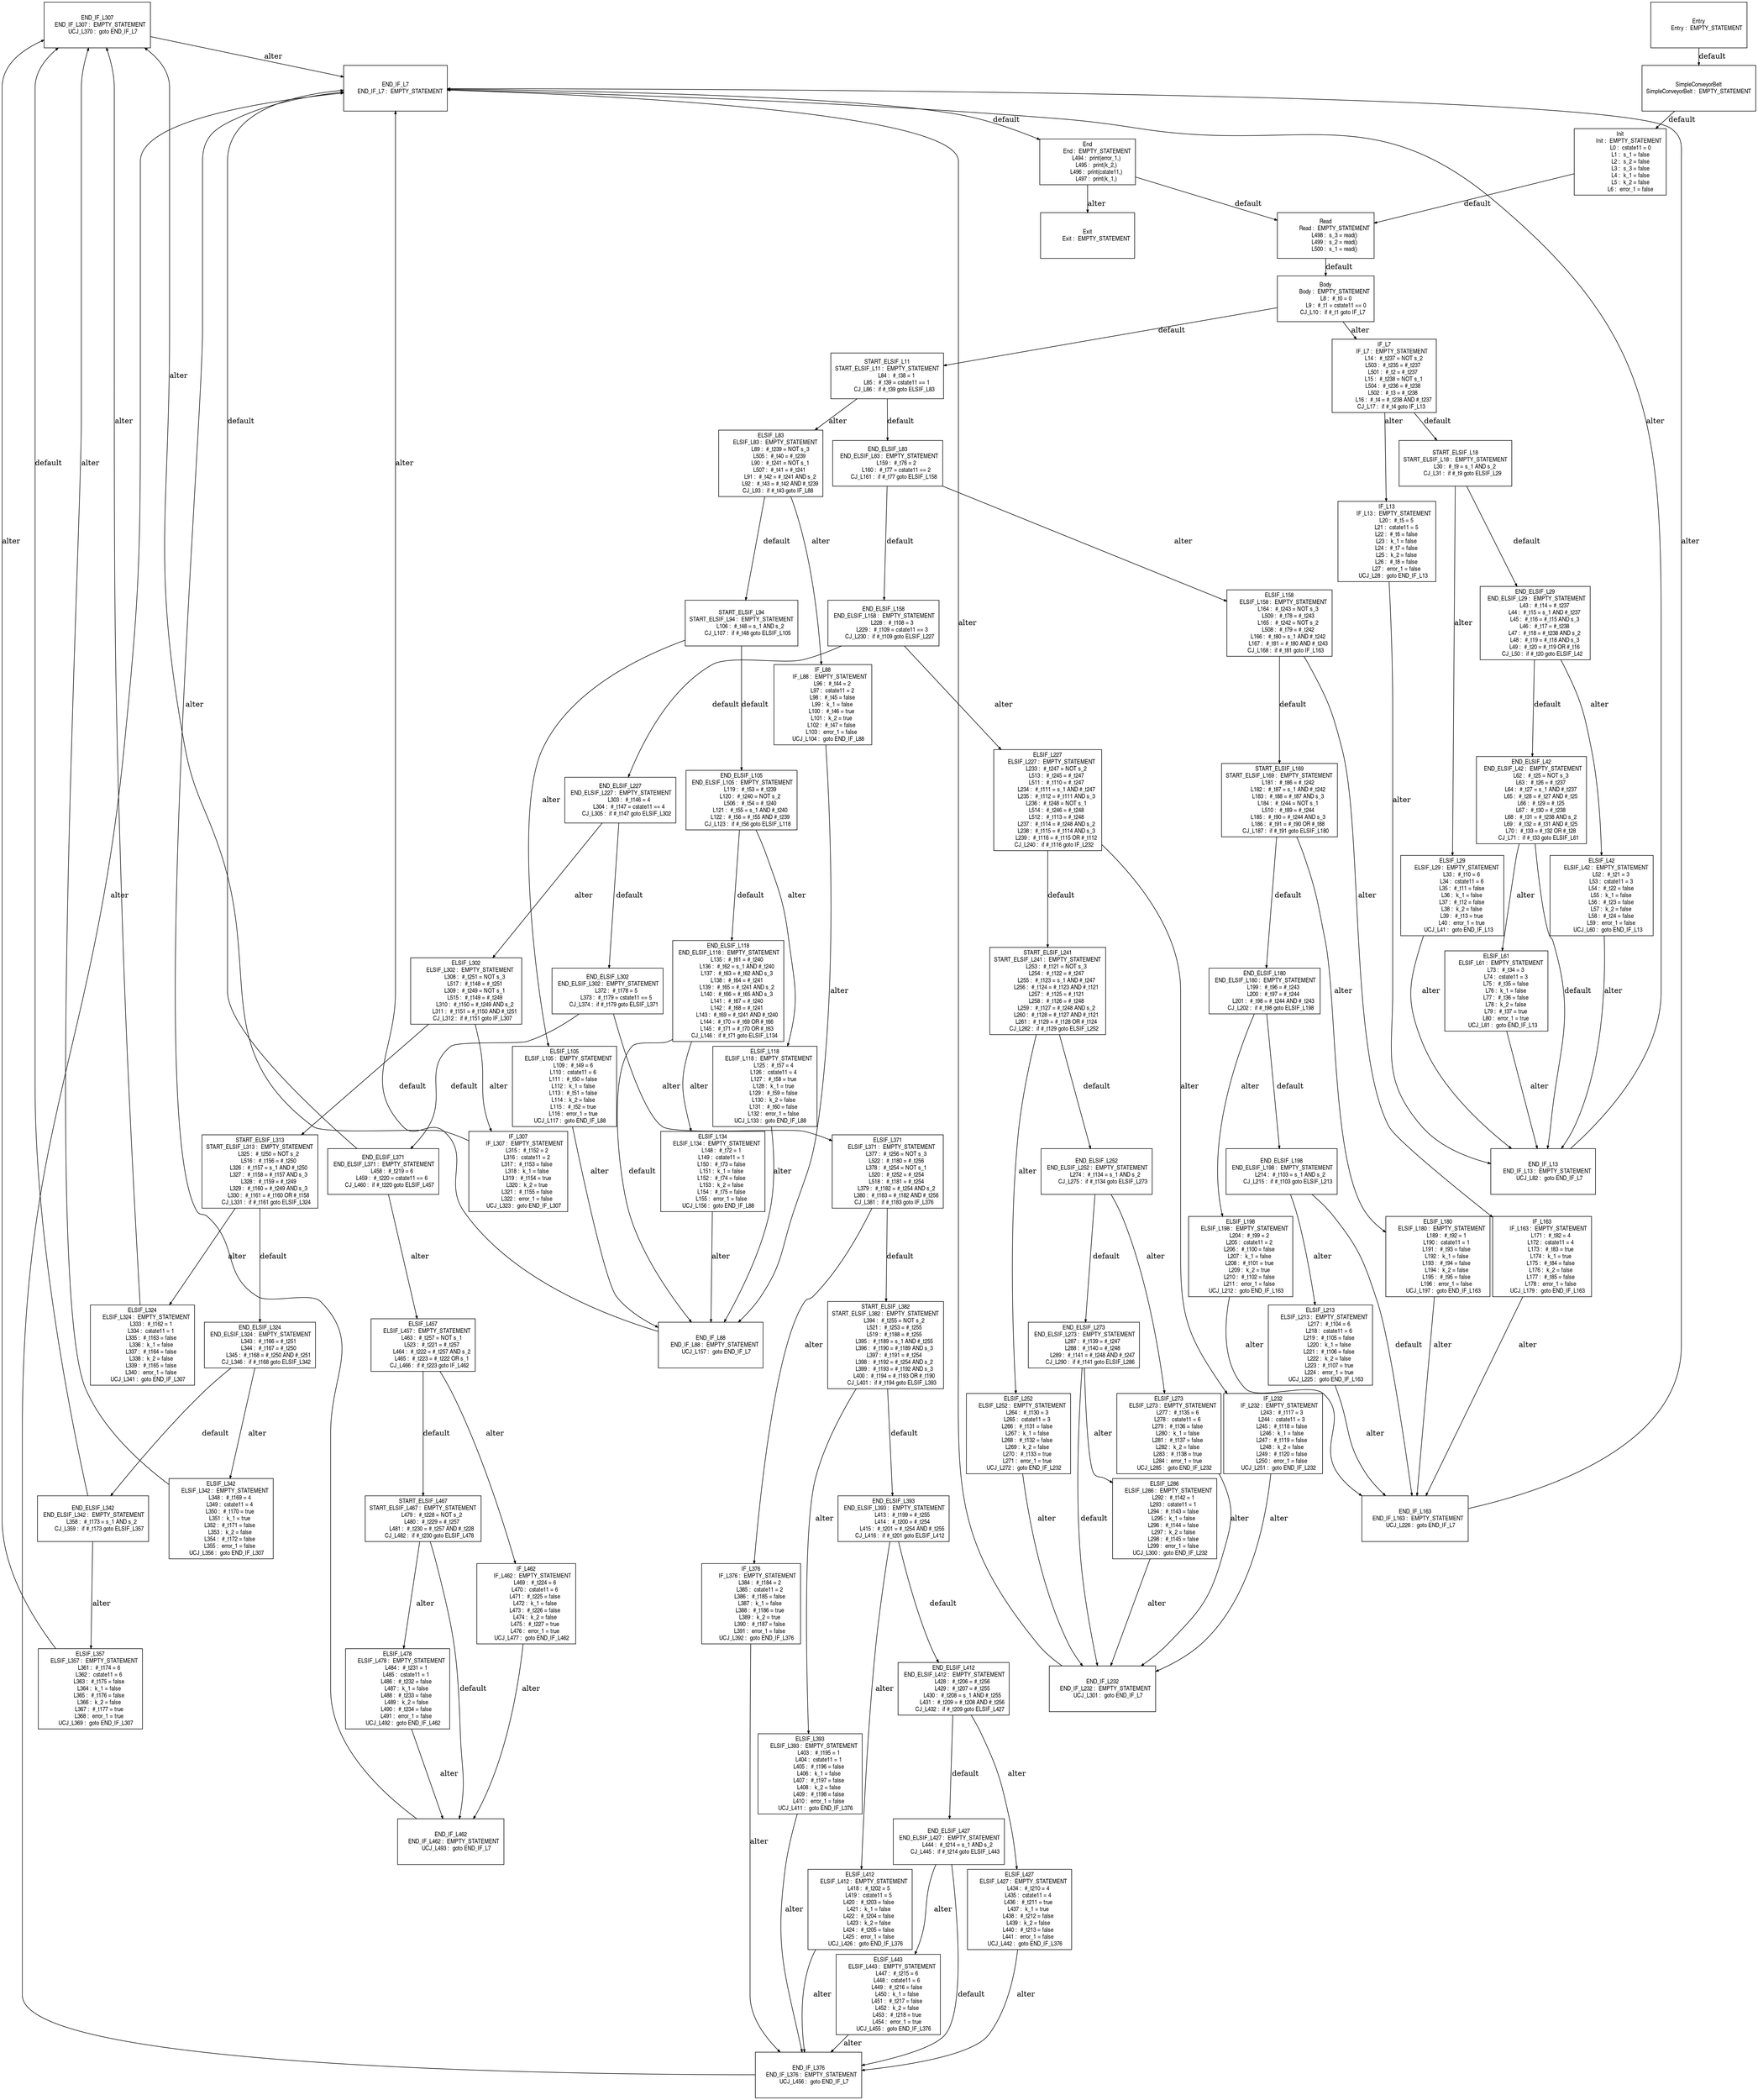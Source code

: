 digraph G {
  ranksep=.25;
  edge [arrowsize=.5]
  node [shape=rectangle, fontname="ArialNarrow",
        fontsize=12,  height=1.2];
  "END_IF_L307
    END_IF_L307 :  EMPTY_STATEMENT
       UCJ_L370 :  goto END_IF_L7
"; "ELSIF_L158
     ELSIF_L158 :  EMPTY_STATEMENT
           L164 :  #_t243 = NOT s_3
           L509 :  #_t78 = #_t243
           L165 :  #_t242 = NOT s_2
           L508 :  #_t79 = #_t242
           L166 :  #_t80 = s_1 AND #_t242
           L167 :  #_t81 = #_t80 AND #_t243
        CJ_L168 :  if #_t81 goto IF_L163
"; "ELSIF_L457
     ELSIF_L457 :  EMPTY_STATEMENT
           L463 :  #_t257 = NOT s_1
           L523 :  #_t221 = #_t257
           L464 :  #_t222 = #_t257 AND s_2
           L465 :  #_t223 = #_t222 OR s_1
        CJ_L466 :  if #_t223 goto IF_L462
"; "END_ELSIF_L273
 END_ELSIF_L273 :  EMPTY_STATEMENT
           L287 :  #_t139 = #_t247
           L288 :  #_t140 = #_t248
           L289 :  #_t141 = #_t248 AND #_t247
        CJ_L290 :  if #_t141 goto ELSIF_L286
"; "END_ELSIF_L105
 END_ELSIF_L105 :  EMPTY_STATEMENT
           L119 :  #_t53 = #_t239
           L120 :  #_t240 = NOT s_2
           L506 :  #_t54 = #_t240
           L121 :  #_t55 = s_1 AND #_t240
           L122 :  #_t56 = #_t55 AND #_t239
        CJ_L123 :  if #_t56 goto ELSIF_L118
"; "END_ELSIF_L158
 END_ELSIF_L158 :  EMPTY_STATEMENT
           L228 :  #_t108 = 3
           L229 :  #_t109 = cstate11 == 3
        CJ_L230 :  if #_t109 goto ELSIF_L227
"; "START_ELSIF_L382
START_ELSIF_L382 :  EMPTY_STATEMENT
           L394 :  #_t255 = NOT s_2
           L521 :  #_t253 = #_t255
           L519 :  #_t188 = #_t255
           L395 :  #_t189 = s_1 AND #_t255
           L396 :  #_t190 = #_t189 AND s_3
           L397 :  #_t191 = #_t254
           L398 :  #_t192 = #_t254 AND s_2
           L399 :  #_t193 = #_t192 AND s_3
           L400 :  #_t194 = #_t193 OR #_t190
        CJ_L401 :  if #_t194 goto ELSIF_L393
"; "START_ELSIF_L18
START_ELSIF_L18 :  EMPTY_STATEMENT
            L30 :  #_t9 = s_1 AND s_2
         CJ_L31 :  if #_t9 goto ELSIF_L29
"; "END_ELSIF_L302
 END_ELSIF_L302 :  EMPTY_STATEMENT
           L372 :  #_t178 = 5
           L373 :  #_t179 = cstate11 == 5
        CJ_L374 :  if #_t179 goto ELSIF_L371
"; "IF_L307
        IF_L307 :  EMPTY_STATEMENT
           L315 :  #_t152 = 2
           L316 :  cstate11 = 2
           L317 :  #_t153 = false
           L318 :  k_1 = false
           L319 :  #_t154 = true
           L320 :  k_2 = true
           L321 :  #_t155 = false
           L322 :  error_1 = false
       UCJ_L323 :  goto END_IF_L307
"; "ELSIF_L83
      ELSIF_L83 :  EMPTY_STATEMENT
            L89 :  #_t239 = NOT s_3
           L505 :  #_t40 = #_t239
            L90 :  #_t241 = NOT s_1
           L507 :  #_t41 = #_t241
            L91 :  #_t42 = #_t241 AND s_2
            L92 :  #_t43 = #_t42 AND #_t239
         CJ_L93 :  if #_t43 goto IF_L88
"; "IF_L462
        IF_L462 :  EMPTY_STATEMENT
           L469 :  #_t224 = 6
           L470 :  cstate11 = 6
           L471 :  #_t225 = false
           L472 :  k_1 = false
           L473 :  #_t226 = false
           L474 :  k_2 = false
           L475 :  #_t227 = true
           L476 :  error_1 = true
       UCJ_L477 :  goto END_IF_L462
"; "IF_L376
        IF_L376 :  EMPTY_STATEMENT
           L384 :  #_t184 = 2
           L385 :  cstate11 = 2
           L386 :  #_t185 = false
           L387 :  k_1 = false
           L388 :  #_t186 = true
           L389 :  k_2 = true
           L390 :  #_t187 = false
           L391 :  error_1 = false
       UCJ_L392 :  goto END_IF_L376
"; "END_IF_L462
    END_IF_L462 :  EMPTY_STATEMENT
       UCJ_L493 :  goto END_IF_L7
"; "START_ELSIF_L467
START_ELSIF_L467 :  EMPTY_STATEMENT
           L479 :  #_t228 = NOT s_2
           L480 :  #_t229 = #_t257
           L481 :  #_t230 = #_t257 AND #_t228
        CJ_L482 :  if #_t230 goto ELSIF_L478
"; "END_ELSIF_L371
 END_ELSIF_L371 :  EMPTY_STATEMENT
           L458 :  #_t219 = 6
           L459 :  #_t220 = cstate11 == 6
        CJ_L460 :  if #_t220 goto ELSIF_L457
"; "END_IF_L88
     END_IF_L88 :  EMPTY_STATEMENT
       UCJ_L157 :  goto END_IF_L7
"; "END_ELSIF_L198
 END_ELSIF_L198 :  EMPTY_STATEMENT
           L214 :  #_t103 = s_1 AND s_2
        CJ_L215 :  if #_t103 goto ELSIF_L213
"; "ELSIF_L61
      ELSIF_L61 :  EMPTY_STATEMENT
            L73 :  #_t34 = 3
            L74 :  cstate11 = 3
            L75 :  #_t35 = false
            L76 :  k_1 = false
            L77 :  #_t36 = false
            L78 :  k_2 = false
            L79 :  #_t37 = true
            L80 :  error_1 = true
        UCJ_L81 :  goto END_IF_L13
"; "START_ELSIF_L241
START_ELSIF_L241 :  EMPTY_STATEMENT
           L253 :  #_t121 = NOT s_3
           L254 :  #_t122 = #_t247
           L255 :  #_t123 = s_1 AND #_t247
           L256 :  #_t124 = #_t123 AND #_t121
           L257 :  #_t125 = #_t121
           L258 :  #_t126 = #_t248
           L259 :  #_t127 = #_t248 AND s_2
           L260 :  #_t128 = #_t127 AND #_t121
           L261 :  #_t129 = #_t128 OR #_t124
        CJ_L262 :  if #_t129 goto ELSIF_L252
"; "END_IF_L376
    END_IF_L376 :  EMPTY_STATEMENT
       UCJ_L456 :  goto END_IF_L7
"; "ELSIF_L324
     ELSIF_L324 :  EMPTY_STATEMENT
           L333 :  #_t162 = 1
           L334 :  cstate11 = 1
           L335 :  #_t163 = false
           L336 :  k_1 = false
           L337 :  #_t164 = false
           L338 :  k_2 = false
           L339 :  #_t165 = false
           L340 :  error_1 = false
       UCJ_L341 :  goto END_IF_L307
"; "END_ELSIF_L427
 END_ELSIF_L427 :  EMPTY_STATEMENT
           L444 :  #_t214 = s_1 AND s_2
        CJ_L445 :  if #_t214 goto ELSIF_L443
"; "ELSIF_L134
     ELSIF_L134 :  EMPTY_STATEMENT
           L148 :  #_t72 = 1
           L149 :  cstate11 = 1
           L150 :  #_t73 = false
           L151 :  k_1 = false
           L152 :  #_t74 = false
           L153 :  k_2 = false
           L154 :  #_t75 = false
           L155 :  error_1 = false
       UCJ_L156 :  goto END_IF_L88
"; "ELSIF_L213
     ELSIF_L213 :  EMPTY_STATEMENT
           L217 :  #_t104 = 6
           L218 :  cstate11 = 6
           L219 :  #_t105 = false
           L220 :  k_1 = false
           L221 :  #_t106 = false
           L222 :  k_2 = false
           L223 :  #_t107 = true
           L224 :  error_1 = true
       UCJ_L225 :  goto END_IF_L163
"; "IF_L88
         IF_L88 :  EMPTY_STATEMENT
            L96 :  #_t44 = 2
            L97 :  cstate11 = 2
            L98 :  #_t45 = false
            L99 :  k_1 = false
           L100 :  #_t46 = true
           L101 :  k_2 = true
           L102 :  #_t47 = false
           L103 :  error_1 = false
       UCJ_L104 :  goto END_IF_L88
"; "START_ELSIF_L11
START_ELSIF_L11 :  EMPTY_STATEMENT
            L84 :  #_t38 = 1
            L85 :  #_t39 = cstate11 == 1
         CJ_L86 :  if #_t39 goto ELSIF_L83
"; "END_IF_L163
    END_IF_L163 :  EMPTY_STATEMENT
       UCJ_L226 :  goto END_IF_L7
"; "START_ELSIF_L94
START_ELSIF_L94 :  EMPTY_STATEMENT
           L106 :  #_t48 = s_1 AND s_2
        CJ_L107 :  if #_t48 goto ELSIF_L105
"; "ELSIF_L342
     ELSIF_L342 :  EMPTY_STATEMENT
           L348 :  #_t169 = 4
           L349 :  cstate11 = 4
           L350 :  #_t170 = true
           L351 :  k_1 = true
           L352 :  #_t171 = false
           L353 :  k_2 = false
           L354 :  #_t172 = false
           L355 :  error_1 = false
       UCJ_L356 :  goto END_IF_L307
"; "Entry
          Entry :  EMPTY_STATEMENT
"; "END_ELSIF_L227
 END_ELSIF_L227 :  EMPTY_STATEMENT
           L303 :  #_t146 = 4
           L304 :  #_t147 = cstate11 == 4
        CJ_L305 :  if #_t147 goto ELSIF_L302
"; "Read
           Read :  EMPTY_STATEMENT
           L498 :  s_3 = read()
           L499 :  s_2 = read()
           L500 :  s_1 = read()
"; "ELSIF_L357
     ELSIF_L357 :  EMPTY_STATEMENT
           L361 :  #_t174 = 6
           L362 :  cstate11 = 6
           L363 :  #_t175 = false
           L364 :  k_1 = false
           L365 :  #_t176 = false
           L366 :  k_2 = false
           L367 :  #_t177 = true
           L368 :  error_1 = true
       UCJ_L369 :  goto END_IF_L307
"; "Init
           Init :  EMPTY_STATEMENT
             L0 :  cstate11 = 0
             L1 :  s_1 = false
             L2 :  s_2 = false
             L3 :  s_3 = false
             L4 :  k_1 = false
             L5 :  k_2 = false
             L6 :  error_1 = false
"; "ELSIF_L427
     ELSIF_L427 :  EMPTY_STATEMENT
           L434 :  #_t210 = 4
           L435 :  cstate11 = 4
           L436 :  #_t211 = true
           L437 :  k_1 = true
           L438 :  #_t212 = false
           L439 :  k_2 = false
           L440 :  #_t213 = false
           L441 :  error_1 = false
       UCJ_L442 :  goto END_IF_L376
"; "ELSIF_L180
     ELSIF_L180 :  EMPTY_STATEMENT
           L189 :  #_t92 = 1
           L190 :  cstate11 = 1
           L191 :  #_t93 = false
           L192 :  k_1 = false
           L193 :  #_t94 = false
           L194 :  k_2 = false
           L195 :  #_t95 = false
           L196 :  error_1 = false
       UCJ_L197 :  goto END_IF_L163
"; "ELSIF_L273
     ELSIF_L273 :  EMPTY_STATEMENT
           L277 :  #_t135 = 6
           L278 :  cstate11 = 6
           L279 :  #_t136 = false
           L280 :  k_1 = false
           L281 :  #_t137 = false
           L282 :  k_2 = false
           L283 :  #_t138 = true
           L284 :  error_1 = true
       UCJ_L285 :  goto END_IF_L232
"; "START_ELSIF_L313
START_ELSIF_L313 :  EMPTY_STATEMENT
           L325 :  #_t250 = NOT s_2
           L516 :  #_t156 = #_t250
           L326 :  #_t157 = s_1 AND #_t250
           L327 :  #_t158 = #_t157 AND s_3
           L328 :  #_t159 = #_t249
           L329 :  #_t160 = #_t249 AND s_3
           L330 :  #_t161 = #_t160 OR #_t158
        CJ_L331 :  if #_t161 goto ELSIF_L324
"; "END_IF_L7
      END_IF_L7 :  EMPTY_STATEMENT
"; "ELSIF_L29
      ELSIF_L29 :  EMPTY_STATEMENT
            L33 :  #_t10 = 6
            L34 :  cstate11 = 6
            L35 :  #_t11 = false
            L36 :  k_1 = false
            L37 :  #_t12 = false
            L38 :  k_2 = false
            L39 :  #_t13 = true
            L40 :  error_1 = true
        UCJ_L41 :  goto END_IF_L13
"; "ELSIF_L198
     ELSIF_L198 :  EMPTY_STATEMENT
           L204 :  #_t99 = 2
           L205 :  cstate11 = 2
           L206 :  #_t100 = false
           L207 :  k_1 = false
           L208 :  #_t101 = true
           L209 :  k_2 = true
           L210 :  #_t102 = false
           L211 :  error_1 = false
       UCJ_L212 :  goto END_IF_L163
"; "Exit
           Exit :  EMPTY_STATEMENT
"; "END_ELSIF_L412
 END_ELSIF_L412 :  EMPTY_STATEMENT
           L428 :  #_t206 = #_t256
           L429 :  #_t207 = #_t255
           L430 :  #_t208 = s_1 AND #_t255
           L431 :  #_t209 = #_t208 AND #_t256
        CJ_L432 :  if #_t209 goto ELSIF_L427
"; "END_ELSIF_L180
 END_ELSIF_L180 :  EMPTY_STATEMENT
           L199 :  #_t96 = #_t243
           L200 :  #_t97 = #_t244
           L201 :  #_t98 = #_t244 AND #_t243
        CJ_L202 :  if #_t98 goto ELSIF_L198
"; "Body
           Body :  EMPTY_STATEMENT
             L8 :  #_t0 = 0
             L9 :  #_t1 = cstate11 == 0
         CJ_L10 :  if #_t1 goto IF_L7
"; "END_ELSIF_L393
 END_ELSIF_L393 :  EMPTY_STATEMENT
           L413 :  #_t199 = #_t255
           L414 :  #_t200 = #_t254
           L415 :  #_t201 = #_t254 AND #_t255
        CJ_L416 :  if #_t201 goto ELSIF_L412
"; "IF_L7
          IF_L7 :  EMPTY_STATEMENT
            L14 :  #_t237 = NOT s_2
           L503 :  #_t235 = #_t237
           L501 :  #_t2 = #_t237
            L15 :  #_t238 = NOT s_1
           L504 :  #_t236 = #_t238
           L502 :  #_t3 = #_t238
            L16 :  #_t4 = #_t238 AND #_t237
         CJ_L17 :  if #_t4 goto IF_L13
"; "IF_L13
         IF_L13 :  EMPTY_STATEMENT
            L20 :  #_t5 = 5
            L21 :  cstate11 = 5
            L22 :  #_t6 = false
            L23 :  k_1 = false
            L24 :  #_t7 = false
            L25 :  k_2 = false
            L26 :  #_t8 = false
            L27 :  error_1 = false
        UCJ_L28 :  goto END_IF_L13
"; "ELSIF_L252
     ELSIF_L252 :  EMPTY_STATEMENT
           L264 :  #_t130 = 3
           L265 :  cstate11 = 3
           L266 :  #_t131 = false
           L267 :  k_1 = false
           L268 :  #_t132 = false
           L269 :  k_2 = false
           L270 :  #_t133 = true
           L271 :  error_1 = true
       UCJ_L272 :  goto END_IF_L232
"; "END_ELSIF_L342
 END_ELSIF_L342 :  EMPTY_STATEMENT
           L358 :  #_t173 = s_1 AND s_2
        CJ_L359 :  if #_t173 goto ELSIF_L357
"; "ELSIF_L371
     ELSIF_L371 :  EMPTY_STATEMENT
           L377 :  #_t256 = NOT s_3
           L522 :  #_t180 = #_t256
           L378 :  #_t254 = NOT s_1
           L520 :  #_t252 = #_t254
           L518 :  #_t181 = #_t254
           L379 :  #_t182 = #_t254 AND s_2
           L380 :  #_t183 = #_t182 AND #_t256
        CJ_L381 :  if #_t183 goto IF_L376
"; "ELSIF_L42
      ELSIF_L42 :  EMPTY_STATEMENT
            L52 :  #_t21 = 3
            L53 :  cstate11 = 3
            L54 :  #_t22 = false
            L55 :  k_1 = false
            L56 :  #_t23 = false
            L57 :  k_2 = false
            L58 :  #_t24 = false
            L59 :  error_1 = false
        UCJ_L60 :  goto END_IF_L13
"; "IF_L163
        IF_L163 :  EMPTY_STATEMENT
           L171 :  #_t82 = 4
           L172 :  cstate11 = 4
           L173 :  #_t83 = true
           L174 :  k_1 = true
           L175 :  #_t84 = false
           L176 :  k_2 = false
           L177 :  #_t85 = false
           L178 :  error_1 = false
       UCJ_L179 :  goto END_IF_L163
"; "END_IF_L13
     END_IF_L13 :  EMPTY_STATEMENT
        UCJ_L82 :  goto END_IF_L7
"; "ELSIF_L443
     ELSIF_L443 :  EMPTY_STATEMENT
           L447 :  #_t215 = 6
           L448 :  cstate11 = 6
           L449 :  #_t216 = false
           L450 :  k_1 = false
           L451 :  #_t217 = false
           L452 :  k_2 = false
           L453 :  #_t218 = true
           L454 :  error_1 = true
       UCJ_L455 :  goto END_IF_L376
"; "START_ELSIF_L169
START_ELSIF_L169 :  EMPTY_STATEMENT
           L181 :  #_t86 = #_t242
           L182 :  #_t87 = s_1 AND #_t242
           L183 :  #_t88 = #_t87 AND s_3
           L184 :  #_t244 = NOT s_1
           L510 :  #_t89 = #_t244
           L185 :  #_t90 = #_t244 AND s_3
           L186 :  #_t91 = #_t90 OR #_t88
        CJ_L187 :  if #_t91 goto ELSIF_L180
"; "END_ELSIF_L29
  END_ELSIF_L29 :  EMPTY_STATEMENT
            L43 :  #_t14 = #_t237
            L44 :  #_t15 = s_1 AND #_t237
            L45 :  #_t16 = #_t15 AND s_3
            L46 :  #_t17 = #_t238
            L47 :  #_t18 = #_t238 AND s_2
            L48 :  #_t19 = #_t18 AND s_3
            L49 :  #_t20 = #_t19 OR #_t16
         CJ_L50 :  if #_t20 goto ELSIF_L42
"; "END_ELSIF_L324
 END_ELSIF_L324 :  EMPTY_STATEMENT
           L343 :  #_t166 = #_t251
           L344 :  #_t167 = #_t250
           L345 :  #_t168 = #_t250 AND #_t251
        CJ_L346 :  if #_t168 goto ELSIF_L342
"; "ELSIF_L227
     ELSIF_L227 :  EMPTY_STATEMENT
           L233 :  #_t247 = NOT s_2
           L513 :  #_t245 = #_t247
           L511 :  #_t110 = #_t247
           L234 :  #_t111 = s_1 AND #_t247
           L235 :  #_t112 = #_t111 AND s_3
           L236 :  #_t248 = NOT s_1
           L514 :  #_t246 = #_t248
           L512 :  #_t113 = #_t248
           L237 :  #_t114 = #_t248 AND s_2
           L238 :  #_t115 = #_t114 AND s_3
           L239 :  #_t116 = #_t115 OR #_t112
        CJ_L240 :  if #_t116 goto IF_L232
"; "END_ELSIF_L42
  END_ELSIF_L42 :  EMPTY_STATEMENT
            L62 :  #_t25 = NOT s_3
            L63 :  #_t26 = #_t237
            L64 :  #_t27 = s_1 AND #_t237
            L65 :  #_t28 = #_t27 AND #_t25
            L66 :  #_t29 = #_t25
            L67 :  #_t30 = #_t238
            L68 :  #_t31 = #_t238 AND s_2
            L69 :  #_t32 = #_t31 AND #_t25
            L70 :  #_t33 = #_t32 OR #_t28
         CJ_L71 :  if #_t33 goto ELSIF_L61
"; "ELSIF_L478
     ELSIF_L478 :  EMPTY_STATEMENT
           L484 :  #_t231 = 1
           L485 :  cstate11 = 1
           L486 :  #_t232 = false
           L487 :  k_1 = false
           L488 :  #_t233 = false
           L489 :  k_2 = false
           L490 :  #_t234 = false
           L491 :  error_1 = false
       UCJ_L492 :  goto END_IF_L462
"; "END_ELSIF_L252
 END_ELSIF_L252 :  EMPTY_STATEMENT
           L274 :  #_t134 = s_1 AND s_2
        CJ_L275 :  if #_t134 goto ELSIF_L273
"; "END_ELSIF_L83
  END_ELSIF_L83 :  EMPTY_STATEMENT
           L159 :  #_t76 = 2
           L160 :  #_t77 = cstate11 == 2
        CJ_L161 :  if #_t77 goto ELSIF_L158
"; "ELSIF_L412
     ELSIF_L412 :  EMPTY_STATEMENT
           L418 :  #_t202 = 5
           L419 :  cstate11 = 5
           L420 :  #_t203 = false
           L421 :  k_1 = false
           L422 :  #_t204 = false
           L423 :  k_2 = false
           L424 :  #_t205 = false
           L425 :  error_1 = false
       UCJ_L426 :  goto END_IF_L376
"; "END_ELSIF_L118
 END_ELSIF_L118 :  EMPTY_STATEMENT
           L135 :  #_t61 = #_t240
           L136 :  #_t62 = s_1 AND #_t240
           L137 :  #_t63 = #_t62 AND s_3
           L138 :  #_t64 = #_t241
           L139 :  #_t65 = #_t241 AND s_2
           L140 :  #_t66 = #_t65 AND s_3
           L141 :  #_t67 = #_t240
           L142 :  #_t68 = #_t241
           L143 :  #_t69 = #_t241 AND #_t240
           L144 :  #_t70 = #_t69 OR #_t66
           L145 :  #_t71 = #_t70 OR #_t63
        CJ_L146 :  if #_t71 goto ELSIF_L134
"; "ELSIF_L286
     ELSIF_L286 :  EMPTY_STATEMENT
           L292 :  #_t142 = 1
           L293 :  cstate11 = 1
           L294 :  #_t143 = false
           L295 :  k_1 = false
           L296 :  #_t144 = false
           L297 :  k_2 = false
           L298 :  #_t145 = false
           L299 :  error_1 = false
       UCJ_L300 :  goto END_IF_L232
"; "ELSIF_L393
     ELSIF_L393 :  EMPTY_STATEMENT
           L403 :  #_t195 = 1
           L404 :  cstate11 = 1
           L405 :  #_t196 = false
           L406 :  k_1 = false
           L407 :  #_t197 = false
           L408 :  k_2 = false
           L409 :  #_t198 = false
           L410 :  error_1 = false
       UCJ_L411 :  goto END_IF_L376
"; "ELSIF_L105
     ELSIF_L105 :  EMPTY_STATEMENT
           L109 :  #_t49 = 6
           L110 :  cstate11 = 6
           L111 :  #_t50 = false
           L112 :  k_1 = false
           L113 :  #_t51 = false
           L114 :  k_2 = false
           L115 :  #_t52 = true
           L116 :  error_1 = true
       UCJ_L117 :  goto END_IF_L88
"; "SimpleConveyorBelt
SimpleConveyorBelt :  EMPTY_STATEMENT
"; "ELSIF_L118
     ELSIF_L118 :  EMPTY_STATEMENT
           L125 :  #_t57 = 4
           L126 :  cstate11 = 4
           L127 :  #_t58 = true
           L128 :  k_1 = true
           L129 :  #_t59 = false
           L130 :  k_2 = false
           L131 :  #_t60 = false
           L132 :  error_1 = false
       UCJ_L133 :  goto END_IF_L88
"; "IF_L232
        IF_L232 :  EMPTY_STATEMENT
           L243 :  #_t117 = 3
           L244 :  cstate11 = 3
           L245 :  #_t118 = false
           L246 :  k_1 = false
           L247 :  #_t119 = false
           L248 :  k_2 = false
           L249 :  #_t120 = false
           L250 :  error_1 = false
       UCJ_L251 :  goto END_IF_L232
"; "END_IF_L232
    END_IF_L232 :  EMPTY_STATEMENT
       UCJ_L301 :  goto END_IF_L7
"; "End
            End :  EMPTY_STATEMENT
           L494 :  print(error_1,)
           L495 :  print(k_2,)
           L496 :  print(cstate11,)
           L497 :  print(k_1,)
"; "ELSIF_L302
     ELSIF_L302 :  EMPTY_STATEMENT
           L308 :  #_t251 = NOT s_3
           L517 :  #_t148 = #_t251
           L309 :  #_t249 = NOT s_1
           L515 :  #_t149 = #_t249
           L310 :  #_t150 = #_t249 AND s_2
           L311 :  #_t151 = #_t150 AND #_t251
        CJ_L312 :  if #_t151 goto IF_L307
"; 
  "SimpleConveyorBelt
SimpleConveyorBelt :  EMPTY_STATEMENT
" -> "Init
           Init :  EMPTY_STATEMENT
             L0 :  cstate11 = 0
             L1 :  s_1 = false
             L2 :  s_2 = false
             L3 :  s_3 = false
             L4 :  k_1 = false
             L5 :  k_2 = false
             L6 :  error_1 = false
"  [label="default"];
  "Init
           Init :  EMPTY_STATEMENT
             L0 :  cstate11 = 0
             L1 :  s_1 = false
             L2 :  s_2 = false
             L3 :  s_3 = false
             L4 :  k_1 = false
             L5 :  k_2 = false
             L6 :  error_1 = false
" -> "Read
           Read :  EMPTY_STATEMENT
           L498 :  s_3 = read()
           L499 :  s_2 = read()
           L500 :  s_1 = read()
"  [label="default"];
  "Body
           Body :  EMPTY_STATEMENT
             L8 :  #_t0 = 0
             L9 :  #_t1 = cstate11 == 0
         CJ_L10 :  if #_t1 goto IF_L7
" -> "START_ELSIF_L11
START_ELSIF_L11 :  EMPTY_STATEMENT
            L84 :  #_t38 = 1
            L85 :  #_t39 = cstate11 == 1
         CJ_L86 :  if #_t39 goto ELSIF_L83
"  [label="default"];
  "Body
           Body :  EMPTY_STATEMENT
             L8 :  #_t0 = 0
             L9 :  #_t1 = cstate11 == 0
         CJ_L10 :  if #_t1 goto IF_L7
" -> "IF_L7
          IF_L7 :  EMPTY_STATEMENT
            L14 :  #_t237 = NOT s_2
           L503 :  #_t235 = #_t237
           L501 :  #_t2 = #_t237
            L15 :  #_t238 = NOT s_1
           L504 :  #_t236 = #_t238
           L502 :  #_t3 = #_t238
            L16 :  #_t4 = #_t238 AND #_t237
         CJ_L17 :  if #_t4 goto IF_L13
"  [label="alter"];
  "IF_L7
          IF_L7 :  EMPTY_STATEMENT
            L14 :  #_t237 = NOT s_2
           L503 :  #_t235 = #_t237
           L501 :  #_t2 = #_t237
            L15 :  #_t238 = NOT s_1
           L504 :  #_t236 = #_t238
           L502 :  #_t3 = #_t238
            L16 :  #_t4 = #_t238 AND #_t237
         CJ_L17 :  if #_t4 goto IF_L13
" -> "START_ELSIF_L18
START_ELSIF_L18 :  EMPTY_STATEMENT
            L30 :  #_t9 = s_1 AND s_2
         CJ_L31 :  if #_t9 goto ELSIF_L29
"  [label="default"];
  "IF_L7
          IF_L7 :  EMPTY_STATEMENT
            L14 :  #_t237 = NOT s_2
           L503 :  #_t235 = #_t237
           L501 :  #_t2 = #_t237
            L15 :  #_t238 = NOT s_1
           L504 :  #_t236 = #_t238
           L502 :  #_t3 = #_t238
            L16 :  #_t4 = #_t238 AND #_t237
         CJ_L17 :  if #_t4 goto IF_L13
" -> "IF_L13
         IF_L13 :  EMPTY_STATEMENT
            L20 :  #_t5 = 5
            L21 :  cstate11 = 5
            L22 :  #_t6 = false
            L23 :  k_1 = false
            L24 :  #_t7 = false
            L25 :  k_2 = false
            L26 :  #_t8 = false
            L27 :  error_1 = false
        UCJ_L28 :  goto END_IF_L13
"  [label="alter"];
  "IF_L13
         IF_L13 :  EMPTY_STATEMENT
            L20 :  #_t5 = 5
            L21 :  cstate11 = 5
            L22 :  #_t6 = false
            L23 :  k_1 = false
            L24 :  #_t7 = false
            L25 :  k_2 = false
            L26 :  #_t8 = false
            L27 :  error_1 = false
        UCJ_L28 :  goto END_IF_L13
" -> "END_IF_L13
     END_IF_L13 :  EMPTY_STATEMENT
        UCJ_L82 :  goto END_IF_L7
"  [label="alter"];
  "START_ELSIF_L18
START_ELSIF_L18 :  EMPTY_STATEMENT
            L30 :  #_t9 = s_1 AND s_2
         CJ_L31 :  if #_t9 goto ELSIF_L29
" -> "END_ELSIF_L29
  END_ELSIF_L29 :  EMPTY_STATEMENT
            L43 :  #_t14 = #_t237
            L44 :  #_t15 = s_1 AND #_t237
            L45 :  #_t16 = #_t15 AND s_3
            L46 :  #_t17 = #_t238
            L47 :  #_t18 = #_t238 AND s_2
            L48 :  #_t19 = #_t18 AND s_3
            L49 :  #_t20 = #_t19 OR #_t16
         CJ_L50 :  if #_t20 goto ELSIF_L42
"  [label="default"];
  "START_ELSIF_L18
START_ELSIF_L18 :  EMPTY_STATEMENT
            L30 :  #_t9 = s_1 AND s_2
         CJ_L31 :  if #_t9 goto ELSIF_L29
" -> "ELSIF_L29
      ELSIF_L29 :  EMPTY_STATEMENT
            L33 :  #_t10 = 6
            L34 :  cstate11 = 6
            L35 :  #_t11 = false
            L36 :  k_1 = false
            L37 :  #_t12 = false
            L38 :  k_2 = false
            L39 :  #_t13 = true
            L40 :  error_1 = true
        UCJ_L41 :  goto END_IF_L13
"  [label="alter"];
  "ELSIF_L29
      ELSIF_L29 :  EMPTY_STATEMENT
            L33 :  #_t10 = 6
            L34 :  cstate11 = 6
            L35 :  #_t11 = false
            L36 :  k_1 = false
            L37 :  #_t12 = false
            L38 :  k_2 = false
            L39 :  #_t13 = true
            L40 :  error_1 = true
        UCJ_L41 :  goto END_IF_L13
" -> "END_IF_L13
     END_IF_L13 :  EMPTY_STATEMENT
        UCJ_L82 :  goto END_IF_L7
"  [label="alter"];
  "END_ELSIF_L29
  END_ELSIF_L29 :  EMPTY_STATEMENT
            L43 :  #_t14 = #_t237
            L44 :  #_t15 = s_1 AND #_t237
            L45 :  #_t16 = #_t15 AND s_3
            L46 :  #_t17 = #_t238
            L47 :  #_t18 = #_t238 AND s_2
            L48 :  #_t19 = #_t18 AND s_3
            L49 :  #_t20 = #_t19 OR #_t16
         CJ_L50 :  if #_t20 goto ELSIF_L42
" -> "END_ELSIF_L42
  END_ELSIF_L42 :  EMPTY_STATEMENT
            L62 :  #_t25 = NOT s_3
            L63 :  #_t26 = #_t237
            L64 :  #_t27 = s_1 AND #_t237
            L65 :  #_t28 = #_t27 AND #_t25
            L66 :  #_t29 = #_t25
            L67 :  #_t30 = #_t238
            L68 :  #_t31 = #_t238 AND s_2
            L69 :  #_t32 = #_t31 AND #_t25
            L70 :  #_t33 = #_t32 OR #_t28
         CJ_L71 :  if #_t33 goto ELSIF_L61
"  [label="default"];
  "END_ELSIF_L29
  END_ELSIF_L29 :  EMPTY_STATEMENT
            L43 :  #_t14 = #_t237
            L44 :  #_t15 = s_1 AND #_t237
            L45 :  #_t16 = #_t15 AND s_3
            L46 :  #_t17 = #_t238
            L47 :  #_t18 = #_t238 AND s_2
            L48 :  #_t19 = #_t18 AND s_3
            L49 :  #_t20 = #_t19 OR #_t16
         CJ_L50 :  if #_t20 goto ELSIF_L42
" -> "ELSIF_L42
      ELSIF_L42 :  EMPTY_STATEMENT
            L52 :  #_t21 = 3
            L53 :  cstate11 = 3
            L54 :  #_t22 = false
            L55 :  k_1 = false
            L56 :  #_t23 = false
            L57 :  k_2 = false
            L58 :  #_t24 = false
            L59 :  error_1 = false
        UCJ_L60 :  goto END_IF_L13
"  [label="alter"];
  "ELSIF_L42
      ELSIF_L42 :  EMPTY_STATEMENT
            L52 :  #_t21 = 3
            L53 :  cstate11 = 3
            L54 :  #_t22 = false
            L55 :  k_1 = false
            L56 :  #_t23 = false
            L57 :  k_2 = false
            L58 :  #_t24 = false
            L59 :  error_1 = false
        UCJ_L60 :  goto END_IF_L13
" -> "END_IF_L13
     END_IF_L13 :  EMPTY_STATEMENT
        UCJ_L82 :  goto END_IF_L7
"  [label="alter"];
  "END_ELSIF_L42
  END_ELSIF_L42 :  EMPTY_STATEMENT
            L62 :  #_t25 = NOT s_3
            L63 :  #_t26 = #_t237
            L64 :  #_t27 = s_1 AND #_t237
            L65 :  #_t28 = #_t27 AND #_t25
            L66 :  #_t29 = #_t25
            L67 :  #_t30 = #_t238
            L68 :  #_t31 = #_t238 AND s_2
            L69 :  #_t32 = #_t31 AND #_t25
            L70 :  #_t33 = #_t32 OR #_t28
         CJ_L71 :  if #_t33 goto ELSIF_L61
" -> "END_IF_L13
     END_IF_L13 :  EMPTY_STATEMENT
        UCJ_L82 :  goto END_IF_L7
"  [label="default"];
  "END_ELSIF_L42
  END_ELSIF_L42 :  EMPTY_STATEMENT
            L62 :  #_t25 = NOT s_3
            L63 :  #_t26 = #_t237
            L64 :  #_t27 = s_1 AND #_t237
            L65 :  #_t28 = #_t27 AND #_t25
            L66 :  #_t29 = #_t25
            L67 :  #_t30 = #_t238
            L68 :  #_t31 = #_t238 AND s_2
            L69 :  #_t32 = #_t31 AND #_t25
            L70 :  #_t33 = #_t32 OR #_t28
         CJ_L71 :  if #_t33 goto ELSIF_L61
" -> "ELSIF_L61
      ELSIF_L61 :  EMPTY_STATEMENT
            L73 :  #_t34 = 3
            L74 :  cstate11 = 3
            L75 :  #_t35 = false
            L76 :  k_1 = false
            L77 :  #_t36 = false
            L78 :  k_2 = false
            L79 :  #_t37 = true
            L80 :  error_1 = true
        UCJ_L81 :  goto END_IF_L13
"  [label="alter"];
  "ELSIF_L61
      ELSIF_L61 :  EMPTY_STATEMENT
            L73 :  #_t34 = 3
            L74 :  cstate11 = 3
            L75 :  #_t35 = false
            L76 :  k_1 = false
            L77 :  #_t36 = false
            L78 :  k_2 = false
            L79 :  #_t37 = true
            L80 :  error_1 = true
        UCJ_L81 :  goto END_IF_L13
" -> "END_IF_L13
     END_IF_L13 :  EMPTY_STATEMENT
        UCJ_L82 :  goto END_IF_L7
"  [label="alter"];
  "END_IF_L13
     END_IF_L13 :  EMPTY_STATEMENT
        UCJ_L82 :  goto END_IF_L7
" -> "END_IF_L7
      END_IF_L7 :  EMPTY_STATEMENT
"  [label="alter"];
  "START_ELSIF_L11
START_ELSIF_L11 :  EMPTY_STATEMENT
            L84 :  #_t38 = 1
            L85 :  #_t39 = cstate11 == 1
         CJ_L86 :  if #_t39 goto ELSIF_L83
" -> "END_ELSIF_L83
  END_ELSIF_L83 :  EMPTY_STATEMENT
           L159 :  #_t76 = 2
           L160 :  #_t77 = cstate11 == 2
        CJ_L161 :  if #_t77 goto ELSIF_L158
"  [label="default"];
  "START_ELSIF_L11
START_ELSIF_L11 :  EMPTY_STATEMENT
            L84 :  #_t38 = 1
            L85 :  #_t39 = cstate11 == 1
         CJ_L86 :  if #_t39 goto ELSIF_L83
" -> "ELSIF_L83
      ELSIF_L83 :  EMPTY_STATEMENT
            L89 :  #_t239 = NOT s_3
           L505 :  #_t40 = #_t239
            L90 :  #_t241 = NOT s_1
           L507 :  #_t41 = #_t241
            L91 :  #_t42 = #_t241 AND s_2
            L92 :  #_t43 = #_t42 AND #_t239
         CJ_L93 :  if #_t43 goto IF_L88
"  [label="alter"];
  "ELSIF_L83
      ELSIF_L83 :  EMPTY_STATEMENT
            L89 :  #_t239 = NOT s_3
           L505 :  #_t40 = #_t239
            L90 :  #_t241 = NOT s_1
           L507 :  #_t41 = #_t241
            L91 :  #_t42 = #_t241 AND s_2
            L92 :  #_t43 = #_t42 AND #_t239
         CJ_L93 :  if #_t43 goto IF_L88
" -> "START_ELSIF_L94
START_ELSIF_L94 :  EMPTY_STATEMENT
           L106 :  #_t48 = s_1 AND s_2
        CJ_L107 :  if #_t48 goto ELSIF_L105
"  [label="default"];
  "ELSIF_L83
      ELSIF_L83 :  EMPTY_STATEMENT
            L89 :  #_t239 = NOT s_3
           L505 :  #_t40 = #_t239
            L90 :  #_t241 = NOT s_1
           L507 :  #_t41 = #_t241
            L91 :  #_t42 = #_t241 AND s_2
            L92 :  #_t43 = #_t42 AND #_t239
         CJ_L93 :  if #_t43 goto IF_L88
" -> "IF_L88
         IF_L88 :  EMPTY_STATEMENT
            L96 :  #_t44 = 2
            L97 :  cstate11 = 2
            L98 :  #_t45 = false
            L99 :  k_1 = false
           L100 :  #_t46 = true
           L101 :  k_2 = true
           L102 :  #_t47 = false
           L103 :  error_1 = false
       UCJ_L104 :  goto END_IF_L88
"  [label="alter"];
  "IF_L88
         IF_L88 :  EMPTY_STATEMENT
            L96 :  #_t44 = 2
            L97 :  cstate11 = 2
            L98 :  #_t45 = false
            L99 :  k_1 = false
           L100 :  #_t46 = true
           L101 :  k_2 = true
           L102 :  #_t47 = false
           L103 :  error_1 = false
       UCJ_L104 :  goto END_IF_L88
" -> "END_IF_L88
     END_IF_L88 :  EMPTY_STATEMENT
       UCJ_L157 :  goto END_IF_L7
"  [label="alter"];
  "START_ELSIF_L94
START_ELSIF_L94 :  EMPTY_STATEMENT
           L106 :  #_t48 = s_1 AND s_2
        CJ_L107 :  if #_t48 goto ELSIF_L105
" -> "END_ELSIF_L105
 END_ELSIF_L105 :  EMPTY_STATEMENT
           L119 :  #_t53 = #_t239
           L120 :  #_t240 = NOT s_2
           L506 :  #_t54 = #_t240
           L121 :  #_t55 = s_1 AND #_t240
           L122 :  #_t56 = #_t55 AND #_t239
        CJ_L123 :  if #_t56 goto ELSIF_L118
"  [label="default"];
  "START_ELSIF_L94
START_ELSIF_L94 :  EMPTY_STATEMENT
           L106 :  #_t48 = s_1 AND s_2
        CJ_L107 :  if #_t48 goto ELSIF_L105
" -> "ELSIF_L105
     ELSIF_L105 :  EMPTY_STATEMENT
           L109 :  #_t49 = 6
           L110 :  cstate11 = 6
           L111 :  #_t50 = false
           L112 :  k_1 = false
           L113 :  #_t51 = false
           L114 :  k_2 = false
           L115 :  #_t52 = true
           L116 :  error_1 = true
       UCJ_L117 :  goto END_IF_L88
"  [label="alter"];
  "ELSIF_L105
     ELSIF_L105 :  EMPTY_STATEMENT
           L109 :  #_t49 = 6
           L110 :  cstate11 = 6
           L111 :  #_t50 = false
           L112 :  k_1 = false
           L113 :  #_t51 = false
           L114 :  k_2 = false
           L115 :  #_t52 = true
           L116 :  error_1 = true
       UCJ_L117 :  goto END_IF_L88
" -> "END_IF_L88
     END_IF_L88 :  EMPTY_STATEMENT
       UCJ_L157 :  goto END_IF_L7
"  [label="alter"];
  "END_ELSIF_L105
 END_ELSIF_L105 :  EMPTY_STATEMENT
           L119 :  #_t53 = #_t239
           L120 :  #_t240 = NOT s_2
           L506 :  #_t54 = #_t240
           L121 :  #_t55 = s_1 AND #_t240
           L122 :  #_t56 = #_t55 AND #_t239
        CJ_L123 :  if #_t56 goto ELSIF_L118
" -> "END_ELSIF_L118
 END_ELSIF_L118 :  EMPTY_STATEMENT
           L135 :  #_t61 = #_t240
           L136 :  #_t62 = s_1 AND #_t240
           L137 :  #_t63 = #_t62 AND s_3
           L138 :  #_t64 = #_t241
           L139 :  #_t65 = #_t241 AND s_2
           L140 :  #_t66 = #_t65 AND s_3
           L141 :  #_t67 = #_t240
           L142 :  #_t68 = #_t241
           L143 :  #_t69 = #_t241 AND #_t240
           L144 :  #_t70 = #_t69 OR #_t66
           L145 :  #_t71 = #_t70 OR #_t63
        CJ_L146 :  if #_t71 goto ELSIF_L134
"  [label="default"];
  "END_ELSIF_L105
 END_ELSIF_L105 :  EMPTY_STATEMENT
           L119 :  #_t53 = #_t239
           L120 :  #_t240 = NOT s_2
           L506 :  #_t54 = #_t240
           L121 :  #_t55 = s_1 AND #_t240
           L122 :  #_t56 = #_t55 AND #_t239
        CJ_L123 :  if #_t56 goto ELSIF_L118
" -> "ELSIF_L118
     ELSIF_L118 :  EMPTY_STATEMENT
           L125 :  #_t57 = 4
           L126 :  cstate11 = 4
           L127 :  #_t58 = true
           L128 :  k_1 = true
           L129 :  #_t59 = false
           L130 :  k_2 = false
           L131 :  #_t60 = false
           L132 :  error_1 = false
       UCJ_L133 :  goto END_IF_L88
"  [label="alter"];
  "ELSIF_L118
     ELSIF_L118 :  EMPTY_STATEMENT
           L125 :  #_t57 = 4
           L126 :  cstate11 = 4
           L127 :  #_t58 = true
           L128 :  k_1 = true
           L129 :  #_t59 = false
           L130 :  k_2 = false
           L131 :  #_t60 = false
           L132 :  error_1 = false
       UCJ_L133 :  goto END_IF_L88
" -> "END_IF_L88
     END_IF_L88 :  EMPTY_STATEMENT
       UCJ_L157 :  goto END_IF_L7
"  [label="alter"];
  "END_ELSIF_L118
 END_ELSIF_L118 :  EMPTY_STATEMENT
           L135 :  #_t61 = #_t240
           L136 :  #_t62 = s_1 AND #_t240
           L137 :  #_t63 = #_t62 AND s_3
           L138 :  #_t64 = #_t241
           L139 :  #_t65 = #_t241 AND s_2
           L140 :  #_t66 = #_t65 AND s_3
           L141 :  #_t67 = #_t240
           L142 :  #_t68 = #_t241
           L143 :  #_t69 = #_t241 AND #_t240
           L144 :  #_t70 = #_t69 OR #_t66
           L145 :  #_t71 = #_t70 OR #_t63
        CJ_L146 :  if #_t71 goto ELSIF_L134
" -> "END_IF_L88
     END_IF_L88 :  EMPTY_STATEMENT
       UCJ_L157 :  goto END_IF_L7
"  [label="default"];
  "END_ELSIF_L118
 END_ELSIF_L118 :  EMPTY_STATEMENT
           L135 :  #_t61 = #_t240
           L136 :  #_t62 = s_1 AND #_t240
           L137 :  #_t63 = #_t62 AND s_3
           L138 :  #_t64 = #_t241
           L139 :  #_t65 = #_t241 AND s_2
           L140 :  #_t66 = #_t65 AND s_3
           L141 :  #_t67 = #_t240
           L142 :  #_t68 = #_t241
           L143 :  #_t69 = #_t241 AND #_t240
           L144 :  #_t70 = #_t69 OR #_t66
           L145 :  #_t71 = #_t70 OR #_t63
        CJ_L146 :  if #_t71 goto ELSIF_L134
" -> "ELSIF_L134
     ELSIF_L134 :  EMPTY_STATEMENT
           L148 :  #_t72 = 1
           L149 :  cstate11 = 1
           L150 :  #_t73 = false
           L151 :  k_1 = false
           L152 :  #_t74 = false
           L153 :  k_2 = false
           L154 :  #_t75 = false
           L155 :  error_1 = false
       UCJ_L156 :  goto END_IF_L88
"  [label="alter"];
  "ELSIF_L134
     ELSIF_L134 :  EMPTY_STATEMENT
           L148 :  #_t72 = 1
           L149 :  cstate11 = 1
           L150 :  #_t73 = false
           L151 :  k_1 = false
           L152 :  #_t74 = false
           L153 :  k_2 = false
           L154 :  #_t75 = false
           L155 :  error_1 = false
       UCJ_L156 :  goto END_IF_L88
" -> "END_IF_L88
     END_IF_L88 :  EMPTY_STATEMENT
       UCJ_L157 :  goto END_IF_L7
"  [label="alter"];
  "END_IF_L88
     END_IF_L88 :  EMPTY_STATEMENT
       UCJ_L157 :  goto END_IF_L7
" -> "END_IF_L7
      END_IF_L7 :  EMPTY_STATEMENT
"  [label="alter"];
  "END_ELSIF_L83
  END_ELSIF_L83 :  EMPTY_STATEMENT
           L159 :  #_t76 = 2
           L160 :  #_t77 = cstate11 == 2
        CJ_L161 :  if #_t77 goto ELSIF_L158
" -> "END_ELSIF_L158
 END_ELSIF_L158 :  EMPTY_STATEMENT
           L228 :  #_t108 = 3
           L229 :  #_t109 = cstate11 == 3
        CJ_L230 :  if #_t109 goto ELSIF_L227
"  [label="default"];
  "END_ELSIF_L83
  END_ELSIF_L83 :  EMPTY_STATEMENT
           L159 :  #_t76 = 2
           L160 :  #_t77 = cstate11 == 2
        CJ_L161 :  if #_t77 goto ELSIF_L158
" -> "ELSIF_L158
     ELSIF_L158 :  EMPTY_STATEMENT
           L164 :  #_t243 = NOT s_3
           L509 :  #_t78 = #_t243
           L165 :  #_t242 = NOT s_2
           L508 :  #_t79 = #_t242
           L166 :  #_t80 = s_1 AND #_t242
           L167 :  #_t81 = #_t80 AND #_t243
        CJ_L168 :  if #_t81 goto IF_L163
"  [label="alter"];
  "ELSIF_L158
     ELSIF_L158 :  EMPTY_STATEMENT
           L164 :  #_t243 = NOT s_3
           L509 :  #_t78 = #_t243
           L165 :  #_t242 = NOT s_2
           L508 :  #_t79 = #_t242
           L166 :  #_t80 = s_1 AND #_t242
           L167 :  #_t81 = #_t80 AND #_t243
        CJ_L168 :  if #_t81 goto IF_L163
" -> "START_ELSIF_L169
START_ELSIF_L169 :  EMPTY_STATEMENT
           L181 :  #_t86 = #_t242
           L182 :  #_t87 = s_1 AND #_t242
           L183 :  #_t88 = #_t87 AND s_3
           L184 :  #_t244 = NOT s_1
           L510 :  #_t89 = #_t244
           L185 :  #_t90 = #_t244 AND s_3
           L186 :  #_t91 = #_t90 OR #_t88
        CJ_L187 :  if #_t91 goto ELSIF_L180
"  [label="default"];
  "ELSIF_L158
     ELSIF_L158 :  EMPTY_STATEMENT
           L164 :  #_t243 = NOT s_3
           L509 :  #_t78 = #_t243
           L165 :  #_t242 = NOT s_2
           L508 :  #_t79 = #_t242
           L166 :  #_t80 = s_1 AND #_t242
           L167 :  #_t81 = #_t80 AND #_t243
        CJ_L168 :  if #_t81 goto IF_L163
" -> "IF_L163
        IF_L163 :  EMPTY_STATEMENT
           L171 :  #_t82 = 4
           L172 :  cstate11 = 4
           L173 :  #_t83 = true
           L174 :  k_1 = true
           L175 :  #_t84 = false
           L176 :  k_2 = false
           L177 :  #_t85 = false
           L178 :  error_1 = false
       UCJ_L179 :  goto END_IF_L163
"  [label="alter"];
  "IF_L163
        IF_L163 :  EMPTY_STATEMENT
           L171 :  #_t82 = 4
           L172 :  cstate11 = 4
           L173 :  #_t83 = true
           L174 :  k_1 = true
           L175 :  #_t84 = false
           L176 :  k_2 = false
           L177 :  #_t85 = false
           L178 :  error_1 = false
       UCJ_L179 :  goto END_IF_L163
" -> "END_IF_L163
    END_IF_L163 :  EMPTY_STATEMENT
       UCJ_L226 :  goto END_IF_L7
"  [label="alter"];
  "START_ELSIF_L169
START_ELSIF_L169 :  EMPTY_STATEMENT
           L181 :  #_t86 = #_t242
           L182 :  #_t87 = s_1 AND #_t242
           L183 :  #_t88 = #_t87 AND s_3
           L184 :  #_t244 = NOT s_1
           L510 :  #_t89 = #_t244
           L185 :  #_t90 = #_t244 AND s_3
           L186 :  #_t91 = #_t90 OR #_t88
        CJ_L187 :  if #_t91 goto ELSIF_L180
" -> "END_ELSIF_L180
 END_ELSIF_L180 :  EMPTY_STATEMENT
           L199 :  #_t96 = #_t243
           L200 :  #_t97 = #_t244
           L201 :  #_t98 = #_t244 AND #_t243
        CJ_L202 :  if #_t98 goto ELSIF_L198
"  [label="default"];
  "START_ELSIF_L169
START_ELSIF_L169 :  EMPTY_STATEMENT
           L181 :  #_t86 = #_t242
           L182 :  #_t87 = s_1 AND #_t242
           L183 :  #_t88 = #_t87 AND s_3
           L184 :  #_t244 = NOT s_1
           L510 :  #_t89 = #_t244
           L185 :  #_t90 = #_t244 AND s_3
           L186 :  #_t91 = #_t90 OR #_t88
        CJ_L187 :  if #_t91 goto ELSIF_L180
" -> "ELSIF_L180
     ELSIF_L180 :  EMPTY_STATEMENT
           L189 :  #_t92 = 1
           L190 :  cstate11 = 1
           L191 :  #_t93 = false
           L192 :  k_1 = false
           L193 :  #_t94 = false
           L194 :  k_2 = false
           L195 :  #_t95 = false
           L196 :  error_1 = false
       UCJ_L197 :  goto END_IF_L163
"  [label="alter"];
  "ELSIF_L180
     ELSIF_L180 :  EMPTY_STATEMENT
           L189 :  #_t92 = 1
           L190 :  cstate11 = 1
           L191 :  #_t93 = false
           L192 :  k_1 = false
           L193 :  #_t94 = false
           L194 :  k_2 = false
           L195 :  #_t95 = false
           L196 :  error_1 = false
       UCJ_L197 :  goto END_IF_L163
" -> "END_IF_L163
    END_IF_L163 :  EMPTY_STATEMENT
       UCJ_L226 :  goto END_IF_L7
"  [label="alter"];
  "END_ELSIF_L180
 END_ELSIF_L180 :  EMPTY_STATEMENT
           L199 :  #_t96 = #_t243
           L200 :  #_t97 = #_t244
           L201 :  #_t98 = #_t244 AND #_t243
        CJ_L202 :  if #_t98 goto ELSIF_L198
" -> "END_ELSIF_L198
 END_ELSIF_L198 :  EMPTY_STATEMENT
           L214 :  #_t103 = s_1 AND s_2
        CJ_L215 :  if #_t103 goto ELSIF_L213
"  [label="default"];
  "END_ELSIF_L180
 END_ELSIF_L180 :  EMPTY_STATEMENT
           L199 :  #_t96 = #_t243
           L200 :  #_t97 = #_t244
           L201 :  #_t98 = #_t244 AND #_t243
        CJ_L202 :  if #_t98 goto ELSIF_L198
" -> "ELSIF_L198
     ELSIF_L198 :  EMPTY_STATEMENT
           L204 :  #_t99 = 2
           L205 :  cstate11 = 2
           L206 :  #_t100 = false
           L207 :  k_1 = false
           L208 :  #_t101 = true
           L209 :  k_2 = true
           L210 :  #_t102 = false
           L211 :  error_1 = false
       UCJ_L212 :  goto END_IF_L163
"  [label="alter"];
  "ELSIF_L198
     ELSIF_L198 :  EMPTY_STATEMENT
           L204 :  #_t99 = 2
           L205 :  cstate11 = 2
           L206 :  #_t100 = false
           L207 :  k_1 = false
           L208 :  #_t101 = true
           L209 :  k_2 = true
           L210 :  #_t102 = false
           L211 :  error_1 = false
       UCJ_L212 :  goto END_IF_L163
" -> "END_IF_L163
    END_IF_L163 :  EMPTY_STATEMENT
       UCJ_L226 :  goto END_IF_L7
"  [label="alter"];
  "END_ELSIF_L198
 END_ELSIF_L198 :  EMPTY_STATEMENT
           L214 :  #_t103 = s_1 AND s_2
        CJ_L215 :  if #_t103 goto ELSIF_L213
" -> "END_IF_L163
    END_IF_L163 :  EMPTY_STATEMENT
       UCJ_L226 :  goto END_IF_L7
"  [label="default"];
  "END_ELSIF_L198
 END_ELSIF_L198 :  EMPTY_STATEMENT
           L214 :  #_t103 = s_1 AND s_2
        CJ_L215 :  if #_t103 goto ELSIF_L213
" -> "ELSIF_L213
     ELSIF_L213 :  EMPTY_STATEMENT
           L217 :  #_t104 = 6
           L218 :  cstate11 = 6
           L219 :  #_t105 = false
           L220 :  k_1 = false
           L221 :  #_t106 = false
           L222 :  k_2 = false
           L223 :  #_t107 = true
           L224 :  error_1 = true
       UCJ_L225 :  goto END_IF_L163
"  [label="alter"];
  "ELSIF_L213
     ELSIF_L213 :  EMPTY_STATEMENT
           L217 :  #_t104 = 6
           L218 :  cstate11 = 6
           L219 :  #_t105 = false
           L220 :  k_1 = false
           L221 :  #_t106 = false
           L222 :  k_2 = false
           L223 :  #_t107 = true
           L224 :  error_1 = true
       UCJ_L225 :  goto END_IF_L163
" -> "END_IF_L163
    END_IF_L163 :  EMPTY_STATEMENT
       UCJ_L226 :  goto END_IF_L7
"  [label="alter"];
  "END_IF_L163
    END_IF_L163 :  EMPTY_STATEMENT
       UCJ_L226 :  goto END_IF_L7
" -> "END_IF_L7
      END_IF_L7 :  EMPTY_STATEMENT
"  [label="alter"];
  "END_ELSIF_L158
 END_ELSIF_L158 :  EMPTY_STATEMENT
           L228 :  #_t108 = 3
           L229 :  #_t109 = cstate11 == 3
        CJ_L230 :  if #_t109 goto ELSIF_L227
" -> "END_ELSIF_L227
 END_ELSIF_L227 :  EMPTY_STATEMENT
           L303 :  #_t146 = 4
           L304 :  #_t147 = cstate11 == 4
        CJ_L305 :  if #_t147 goto ELSIF_L302
"  [label="default"];
  "END_ELSIF_L158
 END_ELSIF_L158 :  EMPTY_STATEMENT
           L228 :  #_t108 = 3
           L229 :  #_t109 = cstate11 == 3
        CJ_L230 :  if #_t109 goto ELSIF_L227
" -> "ELSIF_L227
     ELSIF_L227 :  EMPTY_STATEMENT
           L233 :  #_t247 = NOT s_2
           L513 :  #_t245 = #_t247
           L511 :  #_t110 = #_t247
           L234 :  #_t111 = s_1 AND #_t247
           L235 :  #_t112 = #_t111 AND s_3
           L236 :  #_t248 = NOT s_1
           L514 :  #_t246 = #_t248
           L512 :  #_t113 = #_t248
           L237 :  #_t114 = #_t248 AND s_2
           L238 :  #_t115 = #_t114 AND s_3
           L239 :  #_t116 = #_t115 OR #_t112
        CJ_L240 :  if #_t116 goto IF_L232
"  [label="alter"];
  "ELSIF_L227
     ELSIF_L227 :  EMPTY_STATEMENT
           L233 :  #_t247 = NOT s_2
           L513 :  #_t245 = #_t247
           L511 :  #_t110 = #_t247
           L234 :  #_t111 = s_1 AND #_t247
           L235 :  #_t112 = #_t111 AND s_3
           L236 :  #_t248 = NOT s_1
           L514 :  #_t246 = #_t248
           L512 :  #_t113 = #_t248
           L237 :  #_t114 = #_t248 AND s_2
           L238 :  #_t115 = #_t114 AND s_3
           L239 :  #_t116 = #_t115 OR #_t112
        CJ_L240 :  if #_t116 goto IF_L232
" -> "START_ELSIF_L241
START_ELSIF_L241 :  EMPTY_STATEMENT
           L253 :  #_t121 = NOT s_3
           L254 :  #_t122 = #_t247
           L255 :  #_t123 = s_1 AND #_t247
           L256 :  #_t124 = #_t123 AND #_t121
           L257 :  #_t125 = #_t121
           L258 :  #_t126 = #_t248
           L259 :  #_t127 = #_t248 AND s_2
           L260 :  #_t128 = #_t127 AND #_t121
           L261 :  #_t129 = #_t128 OR #_t124
        CJ_L262 :  if #_t129 goto ELSIF_L252
"  [label="default"];
  "ELSIF_L227
     ELSIF_L227 :  EMPTY_STATEMENT
           L233 :  #_t247 = NOT s_2
           L513 :  #_t245 = #_t247
           L511 :  #_t110 = #_t247
           L234 :  #_t111 = s_1 AND #_t247
           L235 :  #_t112 = #_t111 AND s_3
           L236 :  #_t248 = NOT s_1
           L514 :  #_t246 = #_t248
           L512 :  #_t113 = #_t248
           L237 :  #_t114 = #_t248 AND s_2
           L238 :  #_t115 = #_t114 AND s_3
           L239 :  #_t116 = #_t115 OR #_t112
        CJ_L240 :  if #_t116 goto IF_L232
" -> "IF_L232
        IF_L232 :  EMPTY_STATEMENT
           L243 :  #_t117 = 3
           L244 :  cstate11 = 3
           L245 :  #_t118 = false
           L246 :  k_1 = false
           L247 :  #_t119 = false
           L248 :  k_2 = false
           L249 :  #_t120 = false
           L250 :  error_1 = false
       UCJ_L251 :  goto END_IF_L232
"  [label="alter"];
  "IF_L232
        IF_L232 :  EMPTY_STATEMENT
           L243 :  #_t117 = 3
           L244 :  cstate11 = 3
           L245 :  #_t118 = false
           L246 :  k_1 = false
           L247 :  #_t119 = false
           L248 :  k_2 = false
           L249 :  #_t120 = false
           L250 :  error_1 = false
       UCJ_L251 :  goto END_IF_L232
" -> "END_IF_L232
    END_IF_L232 :  EMPTY_STATEMENT
       UCJ_L301 :  goto END_IF_L7
"  [label="alter"];
  "START_ELSIF_L241
START_ELSIF_L241 :  EMPTY_STATEMENT
           L253 :  #_t121 = NOT s_3
           L254 :  #_t122 = #_t247
           L255 :  #_t123 = s_1 AND #_t247
           L256 :  #_t124 = #_t123 AND #_t121
           L257 :  #_t125 = #_t121
           L258 :  #_t126 = #_t248
           L259 :  #_t127 = #_t248 AND s_2
           L260 :  #_t128 = #_t127 AND #_t121
           L261 :  #_t129 = #_t128 OR #_t124
        CJ_L262 :  if #_t129 goto ELSIF_L252
" -> "END_ELSIF_L252
 END_ELSIF_L252 :  EMPTY_STATEMENT
           L274 :  #_t134 = s_1 AND s_2
        CJ_L275 :  if #_t134 goto ELSIF_L273
"  [label="default"];
  "START_ELSIF_L241
START_ELSIF_L241 :  EMPTY_STATEMENT
           L253 :  #_t121 = NOT s_3
           L254 :  #_t122 = #_t247
           L255 :  #_t123 = s_1 AND #_t247
           L256 :  #_t124 = #_t123 AND #_t121
           L257 :  #_t125 = #_t121
           L258 :  #_t126 = #_t248
           L259 :  #_t127 = #_t248 AND s_2
           L260 :  #_t128 = #_t127 AND #_t121
           L261 :  #_t129 = #_t128 OR #_t124
        CJ_L262 :  if #_t129 goto ELSIF_L252
" -> "ELSIF_L252
     ELSIF_L252 :  EMPTY_STATEMENT
           L264 :  #_t130 = 3
           L265 :  cstate11 = 3
           L266 :  #_t131 = false
           L267 :  k_1 = false
           L268 :  #_t132 = false
           L269 :  k_2 = false
           L270 :  #_t133 = true
           L271 :  error_1 = true
       UCJ_L272 :  goto END_IF_L232
"  [label="alter"];
  "ELSIF_L252
     ELSIF_L252 :  EMPTY_STATEMENT
           L264 :  #_t130 = 3
           L265 :  cstate11 = 3
           L266 :  #_t131 = false
           L267 :  k_1 = false
           L268 :  #_t132 = false
           L269 :  k_2 = false
           L270 :  #_t133 = true
           L271 :  error_1 = true
       UCJ_L272 :  goto END_IF_L232
" -> "END_IF_L232
    END_IF_L232 :  EMPTY_STATEMENT
       UCJ_L301 :  goto END_IF_L7
"  [label="alter"];
  "END_ELSIF_L252
 END_ELSIF_L252 :  EMPTY_STATEMENT
           L274 :  #_t134 = s_1 AND s_2
        CJ_L275 :  if #_t134 goto ELSIF_L273
" -> "END_ELSIF_L273
 END_ELSIF_L273 :  EMPTY_STATEMENT
           L287 :  #_t139 = #_t247
           L288 :  #_t140 = #_t248
           L289 :  #_t141 = #_t248 AND #_t247
        CJ_L290 :  if #_t141 goto ELSIF_L286
"  [label="default"];
  "END_ELSIF_L252
 END_ELSIF_L252 :  EMPTY_STATEMENT
           L274 :  #_t134 = s_1 AND s_2
        CJ_L275 :  if #_t134 goto ELSIF_L273
" -> "ELSIF_L273
     ELSIF_L273 :  EMPTY_STATEMENT
           L277 :  #_t135 = 6
           L278 :  cstate11 = 6
           L279 :  #_t136 = false
           L280 :  k_1 = false
           L281 :  #_t137 = false
           L282 :  k_2 = false
           L283 :  #_t138 = true
           L284 :  error_1 = true
       UCJ_L285 :  goto END_IF_L232
"  [label="alter"];
  "ELSIF_L273
     ELSIF_L273 :  EMPTY_STATEMENT
           L277 :  #_t135 = 6
           L278 :  cstate11 = 6
           L279 :  #_t136 = false
           L280 :  k_1 = false
           L281 :  #_t137 = false
           L282 :  k_2 = false
           L283 :  #_t138 = true
           L284 :  error_1 = true
       UCJ_L285 :  goto END_IF_L232
" -> "END_IF_L232
    END_IF_L232 :  EMPTY_STATEMENT
       UCJ_L301 :  goto END_IF_L7
"  [label="alter"];
  "END_ELSIF_L273
 END_ELSIF_L273 :  EMPTY_STATEMENT
           L287 :  #_t139 = #_t247
           L288 :  #_t140 = #_t248
           L289 :  #_t141 = #_t248 AND #_t247
        CJ_L290 :  if #_t141 goto ELSIF_L286
" -> "END_IF_L232
    END_IF_L232 :  EMPTY_STATEMENT
       UCJ_L301 :  goto END_IF_L7
"  [label="default"];
  "END_ELSIF_L273
 END_ELSIF_L273 :  EMPTY_STATEMENT
           L287 :  #_t139 = #_t247
           L288 :  #_t140 = #_t248
           L289 :  #_t141 = #_t248 AND #_t247
        CJ_L290 :  if #_t141 goto ELSIF_L286
" -> "ELSIF_L286
     ELSIF_L286 :  EMPTY_STATEMENT
           L292 :  #_t142 = 1
           L293 :  cstate11 = 1
           L294 :  #_t143 = false
           L295 :  k_1 = false
           L296 :  #_t144 = false
           L297 :  k_2 = false
           L298 :  #_t145 = false
           L299 :  error_1 = false
       UCJ_L300 :  goto END_IF_L232
"  [label="alter"];
  "ELSIF_L286
     ELSIF_L286 :  EMPTY_STATEMENT
           L292 :  #_t142 = 1
           L293 :  cstate11 = 1
           L294 :  #_t143 = false
           L295 :  k_1 = false
           L296 :  #_t144 = false
           L297 :  k_2 = false
           L298 :  #_t145 = false
           L299 :  error_1 = false
       UCJ_L300 :  goto END_IF_L232
" -> "END_IF_L232
    END_IF_L232 :  EMPTY_STATEMENT
       UCJ_L301 :  goto END_IF_L7
"  [label="alter"];
  "END_IF_L232
    END_IF_L232 :  EMPTY_STATEMENT
       UCJ_L301 :  goto END_IF_L7
" -> "END_IF_L7
      END_IF_L7 :  EMPTY_STATEMENT
"  [label="alter"];
  "END_ELSIF_L227
 END_ELSIF_L227 :  EMPTY_STATEMENT
           L303 :  #_t146 = 4
           L304 :  #_t147 = cstate11 == 4
        CJ_L305 :  if #_t147 goto ELSIF_L302
" -> "END_ELSIF_L302
 END_ELSIF_L302 :  EMPTY_STATEMENT
           L372 :  #_t178 = 5
           L373 :  #_t179 = cstate11 == 5
        CJ_L374 :  if #_t179 goto ELSIF_L371
"  [label="default"];
  "END_ELSIF_L227
 END_ELSIF_L227 :  EMPTY_STATEMENT
           L303 :  #_t146 = 4
           L304 :  #_t147 = cstate11 == 4
        CJ_L305 :  if #_t147 goto ELSIF_L302
" -> "ELSIF_L302
     ELSIF_L302 :  EMPTY_STATEMENT
           L308 :  #_t251 = NOT s_3
           L517 :  #_t148 = #_t251
           L309 :  #_t249 = NOT s_1
           L515 :  #_t149 = #_t249
           L310 :  #_t150 = #_t249 AND s_2
           L311 :  #_t151 = #_t150 AND #_t251
        CJ_L312 :  if #_t151 goto IF_L307
"  [label="alter"];
  "ELSIF_L302
     ELSIF_L302 :  EMPTY_STATEMENT
           L308 :  #_t251 = NOT s_3
           L517 :  #_t148 = #_t251
           L309 :  #_t249 = NOT s_1
           L515 :  #_t149 = #_t249
           L310 :  #_t150 = #_t249 AND s_2
           L311 :  #_t151 = #_t150 AND #_t251
        CJ_L312 :  if #_t151 goto IF_L307
" -> "START_ELSIF_L313
START_ELSIF_L313 :  EMPTY_STATEMENT
           L325 :  #_t250 = NOT s_2
           L516 :  #_t156 = #_t250
           L326 :  #_t157 = s_1 AND #_t250
           L327 :  #_t158 = #_t157 AND s_3
           L328 :  #_t159 = #_t249
           L329 :  #_t160 = #_t249 AND s_3
           L330 :  #_t161 = #_t160 OR #_t158
        CJ_L331 :  if #_t161 goto ELSIF_L324
"  [label="default"];
  "ELSIF_L302
     ELSIF_L302 :  EMPTY_STATEMENT
           L308 :  #_t251 = NOT s_3
           L517 :  #_t148 = #_t251
           L309 :  #_t249 = NOT s_1
           L515 :  #_t149 = #_t249
           L310 :  #_t150 = #_t249 AND s_2
           L311 :  #_t151 = #_t150 AND #_t251
        CJ_L312 :  if #_t151 goto IF_L307
" -> "IF_L307
        IF_L307 :  EMPTY_STATEMENT
           L315 :  #_t152 = 2
           L316 :  cstate11 = 2
           L317 :  #_t153 = false
           L318 :  k_1 = false
           L319 :  #_t154 = true
           L320 :  k_2 = true
           L321 :  #_t155 = false
           L322 :  error_1 = false
       UCJ_L323 :  goto END_IF_L307
"  [label="alter"];
  "IF_L307
        IF_L307 :  EMPTY_STATEMENT
           L315 :  #_t152 = 2
           L316 :  cstate11 = 2
           L317 :  #_t153 = false
           L318 :  k_1 = false
           L319 :  #_t154 = true
           L320 :  k_2 = true
           L321 :  #_t155 = false
           L322 :  error_1 = false
       UCJ_L323 :  goto END_IF_L307
" -> "END_IF_L307
    END_IF_L307 :  EMPTY_STATEMENT
       UCJ_L370 :  goto END_IF_L7
"  [label="alter"];
  "START_ELSIF_L313
START_ELSIF_L313 :  EMPTY_STATEMENT
           L325 :  #_t250 = NOT s_2
           L516 :  #_t156 = #_t250
           L326 :  #_t157 = s_1 AND #_t250
           L327 :  #_t158 = #_t157 AND s_3
           L328 :  #_t159 = #_t249
           L329 :  #_t160 = #_t249 AND s_3
           L330 :  #_t161 = #_t160 OR #_t158
        CJ_L331 :  if #_t161 goto ELSIF_L324
" -> "END_ELSIF_L324
 END_ELSIF_L324 :  EMPTY_STATEMENT
           L343 :  #_t166 = #_t251
           L344 :  #_t167 = #_t250
           L345 :  #_t168 = #_t250 AND #_t251
        CJ_L346 :  if #_t168 goto ELSIF_L342
"  [label="default"];
  "START_ELSIF_L313
START_ELSIF_L313 :  EMPTY_STATEMENT
           L325 :  #_t250 = NOT s_2
           L516 :  #_t156 = #_t250
           L326 :  #_t157 = s_1 AND #_t250
           L327 :  #_t158 = #_t157 AND s_3
           L328 :  #_t159 = #_t249
           L329 :  #_t160 = #_t249 AND s_3
           L330 :  #_t161 = #_t160 OR #_t158
        CJ_L331 :  if #_t161 goto ELSIF_L324
" -> "ELSIF_L324
     ELSIF_L324 :  EMPTY_STATEMENT
           L333 :  #_t162 = 1
           L334 :  cstate11 = 1
           L335 :  #_t163 = false
           L336 :  k_1 = false
           L337 :  #_t164 = false
           L338 :  k_2 = false
           L339 :  #_t165 = false
           L340 :  error_1 = false
       UCJ_L341 :  goto END_IF_L307
"  [label="alter"];
  "ELSIF_L324
     ELSIF_L324 :  EMPTY_STATEMENT
           L333 :  #_t162 = 1
           L334 :  cstate11 = 1
           L335 :  #_t163 = false
           L336 :  k_1 = false
           L337 :  #_t164 = false
           L338 :  k_2 = false
           L339 :  #_t165 = false
           L340 :  error_1 = false
       UCJ_L341 :  goto END_IF_L307
" -> "END_IF_L307
    END_IF_L307 :  EMPTY_STATEMENT
       UCJ_L370 :  goto END_IF_L7
"  [label="alter"];
  "END_ELSIF_L324
 END_ELSIF_L324 :  EMPTY_STATEMENT
           L343 :  #_t166 = #_t251
           L344 :  #_t167 = #_t250
           L345 :  #_t168 = #_t250 AND #_t251
        CJ_L346 :  if #_t168 goto ELSIF_L342
" -> "END_ELSIF_L342
 END_ELSIF_L342 :  EMPTY_STATEMENT
           L358 :  #_t173 = s_1 AND s_2
        CJ_L359 :  if #_t173 goto ELSIF_L357
"  [label="default"];
  "END_ELSIF_L324
 END_ELSIF_L324 :  EMPTY_STATEMENT
           L343 :  #_t166 = #_t251
           L344 :  #_t167 = #_t250
           L345 :  #_t168 = #_t250 AND #_t251
        CJ_L346 :  if #_t168 goto ELSIF_L342
" -> "ELSIF_L342
     ELSIF_L342 :  EMPTY_STATEMENT
           L348 :  #_t169 = 4
           L349 :  cstate11 = 4
           L350 :  #_t170 = true
           L351 :  k_1 = true
           L352 :  #_t171 = false
           L353 :  k_2 = false
           L354 :  #_t172 = false
           L355 :  error_1 = false
       UCJ_L356 :  goto END_IF_L307
"  [label="alter"];
  "ELSIF_L342
     ELSIF_L342 :  EMPTY_STATEMENT
           L348 :  #_t169 = 4
           L349 :  cstate11 = 4
           L350 :  #_t170 = true
           L351 :  k_1 = true
           L352 :  #_t171 = false
           L353 :  k_2 = false
           L354 :  #_t172 = false
           L355 :  error_1 = false
       UCJ_L356 :  goto END_IF_L307
" -> "END_IF_L307
    END_IF_L307 :  EMPTY_STATEMENT
       UCJ_L370 :  goto END_IF_L7
"  [label="alter"];
  "END_ELSIF_L342
 END_ELSIF_L342 :  EMPTY_STATEMENT
           L358 :  #_t173 = s_1 AND s_2
        CJ_L359 :  if #_t173 goto ELSIF_L357
" -> "END_IF_L307
    END_IF_L307 :  EMPTY_STATEMENT
       UCJ_L370 :  goto END_IF_L7
"  [label="default"];
  "END_ELSIF_L342
 END_ELSIF_L342 :  EMPTY_STATEMENT
           L358 :  #_t173 = s_1 AND s_2
        CJ_L359 :  if #_t173 goto ELSIF_L357
" -> "ELSIF_L357
     ELSIF_L357 :  EMPTY_STATEMENT
           L361 :  #_t174 = 6
           L362 :  cstate11 = 6
           L363 :  #_t175 = false
           L364 :  k_1 = false
           L365 :  #_t176 = false
           L366 :  k_2 = false
           L367 :  #_t177 = true
           L368 :  error_1 = true
       UCJ_L369 :  goto END_IF_L307
"  [label="alter"];
  "ELSIF_L357
     ELSIF_L357 :  EMPTY_STATEMENT
           L361 :  #_t174 = 6
           L362 :  cstate11 = 6
           L363 :  #_t175 = false
           L364 :  k_1 = false
           L365 :  #_t176 = false
           L366 :  k_2 = false
           L367 :  #_t177 = true
           L368 :  error_1 = true
       UCJ_L369 :  goto END_IF_L307
" -> "END_IF_L307
    END_IF_L307 :  EMPTY_STATEMENT
       UCJ_L370 :  goto END_IF_L7
"  [label="alter"];
  "END_IF_L307
    END_IF_L307 :  EMPTY_STATEMENT
       UCJ_L370 :  goto END_IF_L7
" -> "END_IF_L7
      END_IF_L7 :  EMPTY_STATEMENT
"  [label="alter"];
  "END_ELSIF_L302
 END_ELSIF_L302 :  EMPTY_STATEMENT
           L372 :  #_t178 = 5
           L373 :  #_t179 = cstate11 == 5
        CJ_L374 :  if #_t179 goto ELSIF_L371
" -> "END_ELSIF_L371
 END_ELSIF_L371 :  EMPTY_STATEMENT
           L458 :  #_t219 = 6
           L459 :  #_t220 = cstate11 == 6
        CJ_L460 :  if #_t220 goto ELSIF_L457
"  [label="default"];
  "END_ELSIF_L302
 END_ELSIF_L302 :  EMPTY_STATEMENT
           L372 :  #_t178 = 5
           L373 :  #_t179 = cstate11 == 5
        CJ_L374 :  if #_t179 goto ELSIF_L371
" -> "ELSIF_L371
     ELSIF_L371 :  EMPTY_STATEMENT
           L377 :  #_t256 = NOT s_3
           L522 :  #_t180 = #_t256
           L378 :  #_t254 = NOT s_1
           L520 :  #_t252 = #_t254
           L518 :  #_t181 = #_t254
           L379 :  #_t182 = #_t254 AND s_2
           L380 :  #_t183 = #_t182 AND #_t256
        CJ_L381 :  if #_t183 goto IF_L376
"  [label="alter"];
  "ELSIF_L371
     ELSIF_L371 :  EMPTY_STATEMENT
           L377 :  #_t256 = NOT s_3
           L522 :  #_t180 = #_t256
           L378 :  #_t254 = NOT s_1
           L520 :  #_t252 = #_t254
           L518 :  #_t181 = #_t254
           L379 :  #_t182 = #_t254 AND s_2
           L380 :  #_t183 = #_t182 AND #_t256
        CJ_L381 :  if #_t183 goto IF_L376
" -> "START_ELSIF_L382
START_ELSIF_L382 :  EMPTY_STATEMENT
           L394 :  #_t255 = NOT s_2
           L521 :  #_t253 = #_t255
           L519 :  #_t188 = #_t255
           L395 :  #_t189 = s_1 AND #_t255
           L396 :  #_t190 = #_t189 AND s_3
           L397 :  #_t191 = #_t254
           L398 :  #_t192 = #_t254 AND s_2
           L399 :  #_t193 = #_t192 AND s_3
           L400 :  #_t194 = #_t193 OR #_t190
        CJ_L401 :  if #_t194 goto ELSIF_L393
"  [label="default"];
  "ELSIF_L371
     ELSIF_L371 :  EMPTY_STATEMENT
           L377 :  #_t256 = NOT s_3
           L522 :  #_t180 = #_t256
           L378 :  #_t254 = NOT s_1
           L520 :  #_t252 = #_t254
           L518 :  #_t181 = #_t254
           L379 :  #_t182 = #_t254 AND s_2
           L380 :  #_t183 = #_t182 AND #_t256
        CJ_L381 :  if #_t183 goto IF_L376
" -> "IF_L376
        IF_L376 :  EMPTY_STATEMENT
           L384 :  #_t184 = 2
           L385 :  cstate11 = 2
           L386 :  #_t185 = false
           L387 :  k_1 = false
           L388 :  #_t186 = true
           L389 :  k_2 = true
           L390 :  #_t187 = false
           L391 :  error_1 = false
       UCJ_L392 :  goto END_IF_L376
"  [label="alter"];
  "IF_L376
        IF_L376 :  EMPTY_STATEMENT
           L384 :  #_t184 = 2
           L385 :  cstate11 = 2
           L386 :  #_t185 = false
           L387 :  k_1 = false
           L388 :  #_t186 = true
           L389 :  k_2 = true
           L390 :  #_t187 = false
           L391 :  error_1 = false
       UCJ_L392 :  goto END_IF_L376
" -> "END_IF_L376
    END_IF_L376 :  EMPTY_STATEMENT
       UCJ_L456 :  goto END_IF_L7
"  [label="alter"];
  "START_ELSIF_L382
START_ELSIF_L382 :  EMPTY_STATEMENT
           L394 :  #_t255 = NOT s_2
           L521 :  #_t253 = #_t255
           L519 :  #_t188 = #_t255
           L395 :  #_t189 = s_1 AND #_t255
           L396 :  #_t190 = #_t189 AND s_3
           L397 :  #_t191 = #_t254
           L398 :  #_t192 = #_t254 AND s_2
           L399 :  #_t193 = #_t192 AND s_3
           L400 :  #_t194 = #_t193 OR #_t190
        CJ_L401 :  if #_t194 goto ELSIF_L393
" -> "END_ELSIF_L393
 END_ELSIF_L393 :  EMPTY_STATEMENT
           L413 :  #_t199 = #_t255
           L414 :  #_t200 = #_t254
           L415 :  #_t201 = #_t254 AND #_t255
        CJ_L416 :  if #_t201 goto ELSIF_L412
"  [label="default"];
  "START_ELSIF_L382
START_ELSIF_L382 :  EMPTY_STATEMENT
           L394 :  #_t255 = NOT s_2
           L521 :  #_t253 = #_t255
           L519 :  #_t188 = #_t255
           L395 :  #_t189 = s_1 AND #_t255
           L396 :  #_t190 = #_t189 AND s_3
           L397 :  #_t191 = #_t254
           L398 :  #_t192 = #_t254 AND s_2
           L399 :  #_t193 = #_t192 AND s_3
           L400 :  #_t194 = #_t193 OR #_t190
        CJ_L401 :  if #_t194 goto ELSIF_L393
" -> "ELSIF_L393
     ELSIF_L393 :  EMPTY_STATEMENT
           L403 :  #_t195 = 1
           L404 :  cstate11 = 1
           L405 :  #_t196 = false
           L406 :  k_1 = false
           L407 :  #_t197 = false
           L408 :  k_2 = false
           L409 :  #_t198 = false
           L410 :  error_1 = false
       UCJ_L411 :  goto END_IF_L376
"  [label="alter"];
  "ELSIF_L393
     ELSIF_L393 :  EMPTY_STATEMENT
           L403 :  #_t195 = 1
           L404 :  cstate11 = 1
           L405 :  #_t196 = false
           L406 :  k_1 = false
           L407 :  #_t197 = false
           L408 :  k_2 = false
           L409 :  #_t198 = false
           L410 :  error_1 = false
       UCJ_L411 :  goto END_IF_L376
" -> "END_IF_L376
    END_IF_L376 :  EMPTY_STATEMENT
       UCJ_L456 :  goto END_IF_L7
"  [label="alter"];
  "END_ELSIF_L393
 END_ELSIF_L393 :  EMPTY_STATEMENT
           L413 :  #_t199 = #_t255
           L414 :  #_t200 = #_t254
           L415 :  #_t201 = #_t254 AND #_t255
        CJ_L416 :  if #_t201 goto ELSIF_L412
" -> "END_ELSIF_L412
 END_ELSIF_L412 :  EMPTY_STATEMENT
           L428 :  #_t206 = #_t256
           L429 :  #_t207 = #_t255
           L430 :  #_t208 = s_1 AND #_t255
           L431 :  #_t209 = #_t208 AND #_t256
        CJ_L432 :  if #_t209 goto ELSIF_L427
"  [label="default"];
  "END_ELSIF_L393
 END_ELSIF_L393 :  EMPTY_STATEMENT
           L413 :  #_t199 = #_t255
           L414 :  #_t200 = #_t254
           L415 :  #_t201 = #_t254 AND #_t255
        CJ_L416 :  if #_t201 goto ELSIF_L412
" -> "ELSIF_L412
     ELSIF_L412 :  EMPTY_STATEMENT
           L418 :  #_t202 = 5
           L419 :  cstate11 = 5
           L420 :  #_t203 = false
           L421 :  k_1 = false
           L422 :  #_t204 = false
           L423 :  k_2 = false
           L424 :  #_t205 = false
           L425 :  error_1 = false
       UCJ_L426 :  goto END_IF_L376
"  [label="alter"];
  "ELSIF_L412
     ELSIF_L412 :  EMPTY_STATEMENT
           L418 :  #_t202 = 5
           L419 :  cstate11 = 5
           L420 :  #_t203 = false
           L421 :  k_1 = false
           L422 :  #_t204 = false
           L423 :  k_2 = false
           L424 :  #_t205 = false
           L425 :  error_1 = false
       UCJ_L426 :  goto END_IF_L376
" -> "END_IF_L376
    END_IF_L376 :  EMPTY_STATEMENT
       UCJ_L456 :  goto END_IF_L7
"  [label="alter"];
  "END_ELSIF_L412
 END_ELSIF_L412 :  EMPTY_STATEMENT
           L428 :  #_t206 = #_t256
           L429 :  #_t207 = #_t255
           L430 :  #_t208 = s_1 AND #_t255
           L431 :  #_t209 = #_t208 AND #_t256
        CJ_L432 :  if #_t209 goto ELSIF_L427
" -> "END_ELSIF_L427
 END_ELSIF_L427 :  EMPTY_STATEMENT
           L444 :  #_t214 = s_1 AND s_2
        CJ_L445 :  if #_t214 goto ELSIF_L443
"  [label="default"];
  "END_ELSIF_L412
 END_ELSIF_L412 :  EMPTY_STATEMENT
           L428 :  #_t206 = #_t256
           L429 :  #_t207 = #_t255
           L430 :  #_t208 = s_1 AND #_t255
           L431 :  #_t209 = #_t208 AND #_t256
        CJ_L432 :  if #_t209 goto ELSIF_L427
" -> "ELSIF_L427
     ELSIF_L427 :  EMPTY_STATEMENT
           L434 :  #_t210 = 4
           L435 :  cstate11 = 4
           L436 :  #_t211 = true
           L437 :  k_1 = true
           L438 :  #_t212 = false
           L439 :  k_2 = false
           L440 :  #_t213 = false
           L441 :  error_1 = false
       UCJ_L442 :  goto END_IF_L376
"  [label="alter"];
  "ELSIF_L427
     ELSIF_L427 :  EMPTY_STATEMENT
           L434 :  #_t210 = 4
           L435 :  cstate11 = 4
           L436 :  #_t211 = true
           L437 :  k_1 = true
           L438 :  #_t212 = false
           L439 :  k_2 = false
           L440 :  #_t213 = false
           L441 :  error_1 = false
       UCJ_L442 :  goto END_IF_L376
" -> "END_IF_L376
    END_IF_L376 :  EMPTY_STATEMENT
       UCJ_L456 :  goto END_IF_L7
"  [label="alter"];
  "END_ELSIF_L427
 END_ELSIF_L427 :  EMPTY_STATEMENT
           L444 :  #_t214 = s_1 AND s_2
        CJ_L445 :  if #_t214 goto ELSIF_L443
" -> "END_IF_L376
    END_IF_L376 :  EMPTY_STATEMENT
       UCJ_L456 :  goto END_IF_L7
"  [label="default"];
  "END_ELSIF_L427
 END_ELSIF_L427 :  EMPTY_STATEMENT
           L444 :  #_t214 = s_1 AND s_2
        CJ_L445 :  if #_t214 goto ELSIF_L443
" -> "ELSIF_L443
     ELSIF_L443 :  EMPTY_STATEMENT
           L447 :  #_t215 = 6
           L448 :  cstate11 = 6
           L449 :  #_t216 = false
           L450 :  k_1 = false
           L451 :  #_t217 = false
           L452 :  k_2 = false
           L453 :  #_t218 = true
           L454 :  error_1 = true
       UCJ_L455 :  goto END_IF_L376
"  [label="alter"];
  "ELSIF_L443
     ELSIF_L443 :  EMPTY_STATEMENT
           L447 :  #_t215 = 6
           L448 :  cstate11 = 6
           L449 :  #_t216 = false
           L450 :  k_1 = false
           L451 :  #_t217 = false
           L452 :  k_2 = false
           L453 :  #_t218 = true
           L454 :  error_1 = true
       UCJ_L455 :  goto END_IF_L376
" -> "END_IF_L376
    END_IF_L376 :  EMPTY_STATEMENT
       UCJ_L456 :  goto END_IF_L7
"  [label="alter"];
  "END_IF_L376
    END_IF_L376 :  EMPTY_STATEMENT
       UCJ_L456 :  goto END_IF_L7
" -> "END_IF_L7
      END_IF_L7 :  EMPTY_STATEMENT
"  [label="alter"];
  "END_ELSIF_L371
 END_ELSIF_L371 :  EMPTY_STATEMENT
           L458 :  #_t219 = 6
           L459 :  #_t220 = cstate11 == 6
        CJ_L460 :  if #_t220 goto ELSIF_L457
" -> "END_IF_L7
      END_IF_L7 :  EMPTY_STATEMENT
"  [label="default"];
  "END_ELSIF_L371
 END_ELSIF_L371 :  EMPTY_STATEMENT
           L458 :  #_t219 = 6
           L459 :  #_t220 = cstate11 == 6
        CJ_L460 :  if #_t220 goto ELSIF_L457
" -> "ELSIF_L457
     ELSIF_L457 :  EMPTY_STATEMENT
           L463 :  #_t257 = NOT s_1
           L523 :  #_t221 = #_t257
           L464 :  #_t222 = #_t257 AND s_2
           L465 :  #_t223 = #_t222 OR s_1
        CJ_L466 :  if #_t223 goto IF_L462
"  [label="alter"];
  "ELSIF_L457
     ELSIF_L457 :  EMPTY_STATEMENT
           L463 :  #_t257 = NOT s_1
           L523 :  #_t221 = #_t257
           L464 :  #_t222 = #_t257 AND s_2
           L465 :  #_t223 = #_t222 OR s_1
        CJ_L466 :  if #_t223 goto IF_L462
" -> "START_ELSIF_L467
START_ELSIF_L467 :  EMPTY_STATEMENT
           L479 :  #_t228 = NOT s_2
           L480 :  #_t229 = #_t257
           L481 :  #_t230 = #_t257 AND #_t228
        CJ_L482 :  if #_t230 goto ELSIF_L478
"  [label="default"];
  "ELSIF_L457
     ELSIF_L457 :  EMPTY_STATEMENT
           L463 :  #_t257 = NOT s_1
           L523 :  #_t221 = #_t257
           L464 :  #_t222 = #_t257 AND s_2
           L465 :  #_t223 = #_t222 OR s_1
        CJ_L466 :  if #_t223 goto IF_L462
" -> "IF_L462
        IF_L462 :  EMPTY_STATEMENT
           L469 :  #_t224 = 6
           L470 :  cstate11 = 6
           L471 :  #_t225 = false
           L472 :  k_1 = false
           L473 :  #_t226 = false
           L474 :  k_2 = false
           L475 :  #_t227 = true
           L476 :  error_1 = true
       UCJ_L477 :  goto END_IF_L462
"  [label="alter"];
  "IF_L462
        IF_L462 :  EMPTY_STATEMENT
           L469 :  #_t224 = 6
           L470 :  cstate11 = 6
           L471 :  #_t225 = false
           L472 :  k_1 = false
           L473 :  #_t226 = false
           L474 :  k_2 = false
           L475 :  #_t227 = true
           L476 :  error_1 = true
       UCJ_L477 :  goto END_IF_L462
" -> "END_IF_L462
    END_IF_L462 :  EMPTY_STATEMENT
       UCJ_L493 :  goto END_IF_L7
"  [label="alter"];
  "START_ELSIF_L467
START_ELSIF_L467 :  EMPTY_STATEMENT
           L479 :  #_t228 = NOT s_2
           L480 :  #_t229 = #_t257
           L481 :  #_t230 = #_t257 AND #_t228
        CJ_L482 :  if #_t230 goto ELSIF_L478
" -> "END_IF_L462
    END_IF_L462 :  EMPTY_STATEMENT
       UCJ_L493 :  goto END_IF_L7
"  [label="default"];
  "START_ELSIF_L467
START_ELSIF_L467 :  EMPTY_STATEMENT
           L479 :  #_t228 = NOT s_2
           L480 :  #_t229 = #_t257
           L481 :  #_t230 = #_t257 AND #_t228
        CJ_L482 :  if #_t230 goto ELSIF_L478
" -> "ELSIF_L478
     ELSIF_L478 :  EMPTY_STATEMENT
           L484 :  #_t231 = 1
           L485 :  cstate11 = 1
           L486 :  #_t232 = false
           L487 :  k_1 = false
           L488 :  #_t233 = false
           L489 :  k_2 = false
           L490 :  #_t234 = false
           L491 :  error_1 = false
       UCJ_L492 :  goto END_IF_L462
"  [label="alter"];
  "ELSIF_L478
     ELSIF_L478 :  EMPTY_STATEMENT
           L484 :  #_t231 = 1
           L485 :  cstate11 = 1
           L486 :  #_t232 = false
           L487 :  k_1 = false
           L488 :  #_t233 = false
           L489 :  k_2 = false
           L490 :  #_t234 = false
           L491 :  error_1 = false
       UCJ_L492 :  goto END_IF_L462
" -> "END_IF_L462
    END_IF_L462 :  EMPTY_STATEMENT
       UCJ_L493 :  goto END_IF_L7
"  [label="alter"];
  "END_IF_L462
    END_IF_L462 :  EMPTY_STATEMENT
       UCJ_L493 :  goto END_IF_L7
" -> "END_IF_L7
      END_IF_L7 :  EMPTY_STATEMENT
"  [label="alter"];
  "END_IF_L7
      END_IF_L7 :  EMPTY_STATEMENT
" -> "End
            End :  EMPTY_STATEMENT
           L494 :  print(error_1,)
           L495 :  print(k_2,)
           L496 :  print(cstate11,)
           L497 :  print(k_1,)
"  [label="default"];
  "Entry
          Entry :  EMPTY_STATEMENT
" -> "SimpleConveyorBelt
SimpleConveyorBelt :  EMPTY_STATEMENT
"  [label="default"];
  "End
            End :  EMPTY_STATEMENT
           L494 :  print(error_1,)
           L495 :  print(k_2,)
           L496 :  print(cstate11,)
           L497 :  print(k_1,)
" -> "Read
           Read :  EMPTY_STATEMENT
           L498 :  s_3 = read()
           L499 :  s_2 = read()
           L500 :  s_1 = read()
"  [label="default"];
  "End
            End :  EMPTY_STATEMENT
           L494 :  print(error_1,)
           L495 :  print(k_2,)
           L496 :  print(cstate11,)
           L497 :  print(k_1,)
" -> "Exit
           Exit :  EMPTY_STATEMENT
"  [label="alter"];
  "Read
           Read :  EMPTY_STATEMENT
           L498 :  s_3 = read()
           L499 :  s_2 = read()
           L500 :  s_1 = read()
" -> "Body
           Body :  EMPTY_STATEMENT
             L8 :  #_t0 = 0
             L9 :  #_t1 = cstate11 == 0
         CJ_L10 :  if #_t1 goto IF_L7
"  [label="default"];
}
